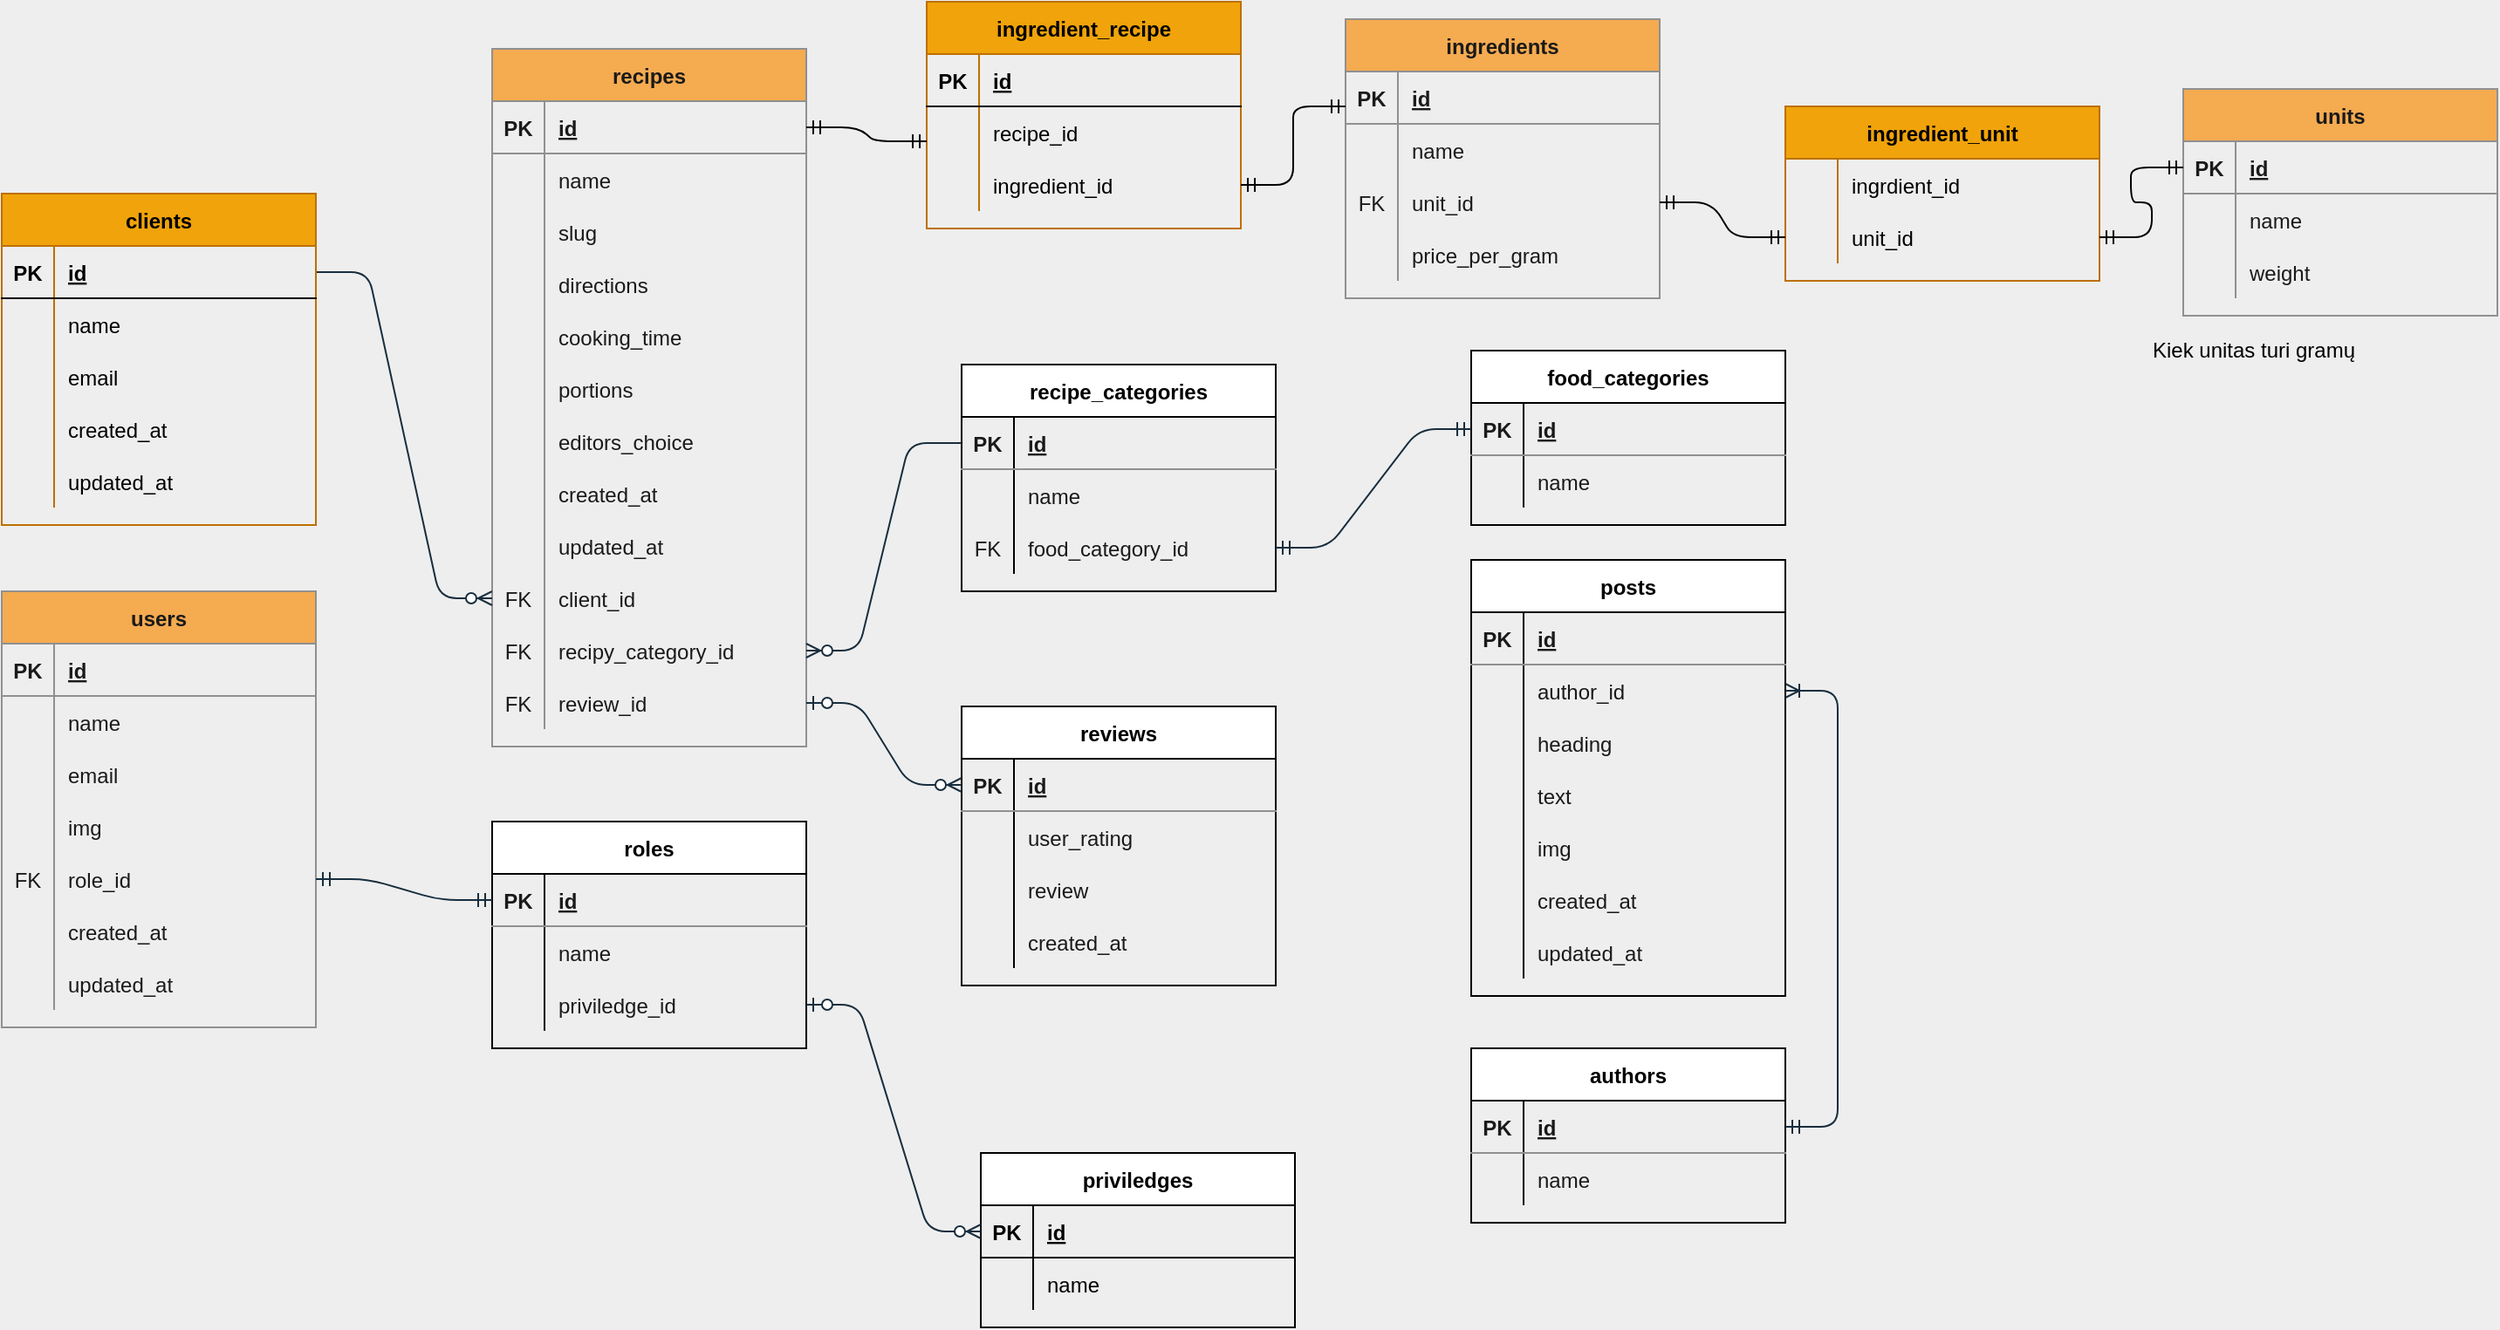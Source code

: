 <mxfile version="14.7.3" type="device"><diagram id="-ripJt2LM60NGKIIWUKT" name="Page-1"><mxGraphModel dx="1422" dy="705" grid="1" gridSize="10" guides="1" tooltips="1" connect="1" arrows="1" fold="1" page="1" pageScale="1" pageWidth="1169" pageHeight="827" background="#EEEEEE" math="0" shadow="0"><root><mxCell id="0"/><mxCell id="1" parent="0"/><mxCell id="YJBZ4aWpXmmX_R-SSA5V-1" value="users" style="shape=table;startSize=30;container=1;collapsible=1;childLayout=tableLayout;fixedRows=1;rowLines=0;fontStyle=1;align=center;resizeLast=1;fillColor=#F5AB50;strokeColor=#909090;fontColor=#1A1A1A;" parent="1" vertex="1"><mxGeometry x="80" y="348" width="180" height="250" as="geometry"><mxRectangle x="50" y="70" width="60" height="30" as="alternateBounds"/></mxGeometry></mxCell><mxCell id="YJBZ4aWpXmmX_R-SSA5V-2" value="" style="shape=partialRectangle;collapsible=0;dropTarget=0;pointerEvents=0;fillColor=none;top=0;left=0;bottom=1;right=0;points=[[0,0.5],[1,0.5]];portConstraint=eastwest;strokeColor=#909090;fontColor=#1A1A1A;" parent="YJBZ4aWpXmmX_R-SSA5V-1" vertex="1"><mxGeometry y="30" width="180" height="30" as="geometry"/></mxCell><mxCell id="YJBZ4aWpXmmX_R-SSA5V-3" value="PK" style="shape=partialRectangle;connectable=0;fillColor=none;top=0;left=0;bottom=0;right=0;fontStyle=1;overflow=hidden;strokeColor=#909090;fontColor=#1A1A1A;" parent="YJBZ4aWpXmmX_R-SSA5V-2" vertex="1"><mxGeometry width="30" height="30" as="geometry"/></mxCell><mxCell id="YJBZ4aWpXmmX_R-SSA5V-4" value="id" style="shape=partialRectangle;connectable=0;fillColor=none;top=0;left=0;bottom=0;right=0;align=left;spacingLeft=6;fontStyle=5;overflow=hidden;strokeColor=#909090;fontColor=#1A1A1A;" parent="YJBZ4aWpXmmX_R-SSA5V-2" vertex="1"><mxGeometry x="30" width="150" height="30" as="geometry"/></mxCell><mxCell id="YJBZ4aWpXmmX_R-SSA5V-5" value="" style="shape=partialRectangle;collapsible=0;dropTarget=0;pointerEvents=0;fillColor=none;top=0;left=0;bottom=0;right=0;points=[[0,0.5],[1,0.5]];portConstraint=eastwest;strokeColor=#909090;fontColor=#1A1A1A;" parent="YJBZ4aWpXmmX_R-SSA5V-1" vertex="1"><mxGeometry y="60" width="180" height="30" as="geometry"/></mxCell><mxCell id="YJBZ4aWpXmmX_R-SSA5V-6" value="" style="shape=partialRectangle;connectable=0;fillColor=none;top=0;left=0;bottom=0;right=0;editable=1;overflow=hidden;strokeColor=#909090;fontColor=#1A1A1A;" parent="YJBZ4aWpXmmX_R-SSA5V-5" vertex="1"><mxGeometry width="30" height="30" as="geometry"/></mxCell><mxCell id="YJBZ4aWpXmmX_R-SSA5V-7" value="name" style="shape=partialRectangle;connectable=0;fillColor=none;top=0;left=0;bottom=0;right=0;align=left;spacingLeft=6;overflow=hidden;strokeColor=#909090;fontColor=#1A1A1A;" parent="YJBZ4aWpXmmX_R-SSA5V-5" vertex="1"><mxGeometry x="30" width="150" height="30" as="geometry"/></mxCell><mxCell id="YJBZ4aWpXmmX_R-SSA5V-57" value="" style="shape=partialRectangle;collapsible=0;dropTarget=0;pointerEvents=0;fillColor=none;top=0;left=0;bottom=0;right=0;points=[[0,0.5],[1,0.5]];portConstraint=eastwest;strokeColor=#909090;fontColor=#1A1A1A;" parent="YJBZ4aWpXmmX_R-SSA5V-1" vertex="1"><mxGeometry y="90" width="180" height="30" as="geometry"/></mxCell><mxCell id="YJBZ4aWpXmmX_R-SSA5V-58" value="" style="shape=partialRectangle;connectable=0;fillColor=none;top=0;left=0;bottom=0;right=0;editable=1;overflow=hidden;strokeColor=#909090;fontColor=#1A1A1A;" parent="YJBZ4aWpXmmX_R-SSA5V-57" vertex="1"><mxGeometry width="30" height="30" as="geometry"/></mxCell><mxCell id="YJBZ4aWpXmmX_R-SSA5V-59" value="email" style="shape=partialRectangle;connectable=0;fillColor=none;top=0;left=0;bottom=0;right=0;align=left;spacingLeft=6;overflow=hidden;strokeColor=#909090;fontColor=#1A1A1A;" parent="YJBZ4aWpXmmX_R-SSA5V-57" vertex="1"><mxGeometry x="30" width="150" height="30" as="geometry"/></mxCell><mxCell id="YJBZ4aWpXmmX_R-SSA5V-8" value="" style="shape=partialRectangle;collapsible=0;dropTarget=0;pointerEvents=0;fillColor=none;top=0;left=0;bottom=0;right=0;points=[[0,0.5],[1,0.5]];portConstraint=eastwest;strokeColor=#909090;fontColor=#1A1A1A;" parent="YJBZ4aWpXmmX_R-SSA5V-1" vertex="1"><mxGeometry y="120" width="180" height="30" as="geometry"/></mxCell><mxCell id="YJBZ4aWpXmmX_R-SSA5V-9" value="" style="shape=partialRectangle;connectable=0;fillColor=none;top=0;left=0;bottom=0;right=0;editable=1;overflow=hidden;strokeColor=#909090;fontColor=#1A1A1A;" parent="YJBZ4aWpXmmX_R-SSA5V-8" vertex="1"><mxGeometry width="30" height="30" as="geometry"/></mxCell><mxCell id="YJBZ4aWpXmmX_R-SSA5V-10" value="img" style="shape=partialRectangle;connectable=0;fillColor=none;top=0;left=0;bottom=0;right=0;align=left;spacingLeft=6;overflow=hidden;strokeColor=#909090;fontColor=#1A1A1A;" parent="YJBZ4aWpXmmX_R-SSA5V-8" vertex="1"><mxGeometry x="30" width="150" height="30" as="geometry"/></mxCell><mxCell id="YJBZ4aWpXmmX_R-SSA5V-51" value="" style="shape=partialRectangle;collapsible=0;dropTarget=0;pointerEvents=0;fillColor=none;top=0;left=0;bottom=0;right=0;points=[[0,0.5],[1,0.5]];portConstraint=eastwest;strokeColor=#909090;fontColor=#1A1A1A;" parent="YJBZ4aWpXmmX_R-SSA5V-1" vertex="1"><mxGeometry y="150" width="180" height="30" as="geometry"/></mxCell><mxCell id="YJBZ4aWpXmmX_R-SSA5V-52" value="FK" style="shape=partialRectangle;connectable=0;fillColor=none;top=0;left=0;bottom=0;right=0;editable=1;overflow=hidden;strokeColor=#909090;fontColor=#1A1A1A;" parent="YJBZ4aWpXmmX_R-SSA5V-51" vertex="1"><mxGeometry width="30" height="30" as="geometry"/></mxCell><mxCell id="YJBZ4aWpXmmX_R-SSA5V-53" value="role_id" style="shape=partialRectangle;connectable=0;fillColor=none;top=0;left=0;bottom=0;right=0;align=left;spacingLeft=6;overflow=hidden;strokeColor=#909090;fontColor=#1A1A1A;" parent="YJBZ4aWpXmmX_R-SSA5V-51" vertex="1"><mxGeometry x="30" width="150" height="30" as="geometry"/></mxCell><mxCell id="YJBZ4aWpXmmX_R-SSA5V-54" value="" style="shape=partialRectangle;collapsible=0;dropTarget=0;pointerEvents=0;fillColor=none;top=0;left=0;bottom=0;right=0;points=[[0,0.5],[1,0.5]];portConstraint=eastwest;strokeColor=#909090;fontColor=#1A1A1A;" parent="YJBZ4aWpXmmX_R-SSA5V-1" vertex="1"><mxGeometry y="180" width="180" height="30" as="geometry"/></mxCell><mxCell id="YJBZ4aWpXmmX_R-SSA5V-55" value="" style="shape=partialRectangle;connectable=0;fillColor=none;top=0;left=0;bottom=0;right=0;editable=1;overflow=hidden;strokeColor=#909090;fontColor=#1A1A1A;" parent="YJBZ4aWpXmmX_R-SSA5V-54" vertex="1"><mxGeometry width="30" height="30" as="geometry"/></mxCell><mxCell id="YJBZ4aWpXmmX_R-SSA5V-56" value="created_at" style="shape=partialRectangle;connectable=0;fillColor=none;top=0;left=0;bottom=0;right=0;align=left;spacingLeft=6;overflow=hidden;strokeColor=#909090;fontColor=#1A1A1A;" parent="YJBZ4aWpXmmX_R-SSA5V-54" vertex="1"><mxGeometry x="30" width="150" height="30" as="geometry"/></mxCell><mxCell id="YJBZ4aWpXmmX_R-SSA5V-11" value="" style="shape=partialRectangle;collapsible=0;dropTarget=0;pointerEvents=0;fillColor=none;top=0;left=0;bottom=0;right=0;points=[[0,0.5],[1,0.5]];portConstraint=eastwest;strokeColor=#909090;fontColor=#1A1A1A;" parent="YJBZ4aWpXmmX_R-SSA5V-1" vertex="1"><mxGeometry y="210" width="180" height="30" as="geometry"/></mxCell><mxCell id="YJBZ4aWpXmmX_R-SSA5V-12" value="" style="shape=partialRectangle;connectable=0;fillColor=none;top=0;left=0;bottom=0;right=0;editable=1;overflow=hidden;strokeColor=#909090;fontColor=#1A1A1A;" parent="YJBZ4aWpXmmX_R-SSA5V-11" vertex="1"><mxGeometry width="30" height="30" as="geometry"/></mxCell><mxCell id="YJBZ4aWpXmmX_R-SSA5V-13" value="updated_at" style="shape=partialRectangle;connectable=0;fillColor=none;top=0;left=0;bottom=0;right=0;align=left;spacingLeft=6;overflow=hidden;strokeColor=#909090;fontColor=#1A1A1A;" parent="YJBZ4aWpXmmX_R-SSA5V-11" vertex="1"><mxGeometry x="30" width="150" height="30" as="geometry"/></mxCell><mxCell id="YJBZ4aWpXmmX_R-SSA5V-17" value="roles" style="shape=table;startSize=30;container=1;collapsible=1;childLayout=tableLayout;fixedRows=1;rowLines=0;fontStyle=1;align=center;resizeLast=1;" parent="1" vertex="1"><mxGeometry x="361" y="480" width="180" height="130" as="geometry"><mxRectangle x="291" y="70" width="60" height="30" as="alternateBounds"/></mxGeometry></mxCell><mxCell id="YJBZ4aWpXmmX_R-SSA5V-18" value="" style="shape=partialRectangle;collapsible=0;dropTarget=0;pointerEvents=0;fillColor=none;top=0;left=0;bottom=1;right=0;points=[[0,0.5],[1,0.5]];portConstraint=eastwest;strokeColor=#909090;fontColor=#1A1A1A;" parent="YJBZ4aWpXmmX_R-SSA5V-17" vertex="1"><mxGeometry y="30" width="180" height="30" as="geometry"/></mxCell><mxCell id="YJBZ4aWpXmmX_R-SSA5V-19" value="PK" style="shape=partialRectangle;connectable=0;fillColor=none;top=0;left=0;bottom=0;right=0;fontStyle=1;overflow=hidden;strokeColor=#909090;fontColor=#1A1A1A;" parent="YJBZ4aWpXmmX_R-SSA5V-18" vertex="1"><mxGeometry width="30" height="30" as="geometry"/></mxCell><mxCell id="YJBZ4aWpXmmX_R-SSA5V-20" value="id" style="shape=partialRectangle;connectable=0;fillColor=none;top=0;left=0;bottom=0;right=0;align=left;spacingLeft=6;fontStyle=5;overflow=hidden;strokeColor=#909090;fontColor=#1A1A1A;" parent="YJBZ4aWpXmmX_R-SSA5V-18" vertex="1"><mxGeometry x="30" width="150" height="30" as="geometry"/></mxCell><mxCell id="YJBZ4aWpXmmX_R-SSA5V-21" value="" style="shape=partialRectangle;collapsible=0;dropTarget=0;pointerEvents=0;fillColor=none;top=0;left=0;bottom=0;right=0;points=[[0,0.5],[1,0.5]];portConstraint=eastwest;strokeColor=#909090;fontColor=#1A1A1A;" parent="YJBZ4aWpXmmX_R-SSA5V-17" vertex="1"><mxGeometry y="60" width="180" height="30" as="geometry"/></mxCell><mxCell id="YJBZ4aWpXmmX_R-SSA5V-22" value="" style="shape=partialRectangle;connectable=0;fillColor=none;top=0;left=0;bottom=0;right=0;editable=1;overflow=hidden;strokeColor=#909090;fontColor=#1A1A1A;" parent="YJBZ4aWpXmmX_R-SSA5V-21" vertex="1"><mxGeometry width="30" height="30" as="geometry"/></mxCell><mxCell id="YJBZ4aWpXmmX_R-SSA5V-23" value="name" style="shape=partialRectangle;connectable=0;fillColor=none;top=0;left=0;bottom=0;right=0;align=left;spacingLeft=6;overflow=hidden;strokeColor=#909090;fontColor=#1A1A1A;" parent="YJBZ4aWpXmmX_R-SSA5V-21" vertex="1"><mxGeometry x="30" width="150" height="30" as="geometry"/></mxCell><mxCell id="hp7vwBuT5hoiZm5COnwp-116" style="shape=partialRectangle;collapsible=0;dropTarget=0;pointerEvents=0;fillColor=none;top=0;left=0;bottom=0;right=0;points=[[0,0.5],[1,0.5]];portConstraint=eastwest;strokeColor=#909090;fontColor=#1A1A1A;" parent="YJBZ4aWpXmmX_R-SSA5V-17" vertex="1"><mxGeometry y="90" width="180" height="30" as="geometry"/></mxCell><mxCell id="hp7vwBuT5hoiZm5COnwp-117" style="shape=partialRectangle;connectable=0;fillColor=none;top=0;left=0;bottom=0;right=0;editable=1;overflow=hidden;strokeColor=#909090;fontColor=#1A1A1A;" parent="hp7vwBuT5hoiZm5COnwp-116" vertex="1"><mxGeometry width="30" height="30" as="geometry"/></mxCell><mxCell id="hp7vwBuT5hoiZm5COnwp-118" value="priviledge_id" style="shape=partialRectangle;connectable=0;fillColor=none;top=0;left=0;bottom=0;right=0;align=left;spacingLeft=6;overflow=hidden;strokeColor=#909090;fontColor=#1A1A1A;" parent="hp7vwBuT5hoiZm5COnwp-116" vertex="1"><mxGeometry x="30" width="150" height="30" as="geometry"/></mxCell><mxCell id="YJBZ4aWpXmmX_R-SSA5V-33" value="" style="edgeStyle=entityRelationEdgeStyle;fontSize=12;html=1;endArrow=ERmandOne;startArrow=ERmandOne;exitX=1;exitY=0.5;exitDx=0;exitDy=0;entryX=0;entryY=0.5;entryDx=0;entryDy=0;labelBackgroundColor=#EEEEEE;strokeColor=#182E3E;fontColor=#1A1A1A;" parent="1" source="YJBZ4aWpXmmX_R-SSA5V-51" target="YJBZ4aWpXmmX_R-SSA5V-18" edge="1"><mxGeometry width="100" height="100" relative="1" as="geometry"><mxPoint x="534" y="400" as="sourcePoint"/><mxPoint x="634" y="300" as="targetPoint"/></mxGeometry></mxCell><mxCell id="YJBZ4aWpXmmX_R-SSA5V-60" value="recipes" style="shape=table;startSize=30;container=1;collapsible=1;childLayout=tableLayout;fixedRows=1;rowLines=0;fontStyle=1;align=center;resizeLast=1;fillColor=#F5AB50;strokeColor=#909090;fontColor=#1A1A1A;" parent="1" vertex="1"><mxGeometry x="361" y="37" width="180" height="400" as="geometry"/></mxCell><mxCell id="YJBZ4aWpXmmX_R-SSA5V-61" value="" style="shape=partialRectangle;collapsible=0;dropTarget=0;pointerEvents=0;fillColor=none;top=0;left=0;bottom=1;right=0;points=[[0,0.5],[1,0.5]];portConstraint=eastwest;strokeColor=#909090;fontColor=#1A1A1A;" parent="YJBZ4aWpXmmX_R-SSA5V-60" vertex="1"><mxGeometry y="30" width="180" height="30" as="geometry"/></mxCell><mxCell id="YJBZ4aWpXmmX_R-SSA5V-62" value="PK" style="shape=partialRectangle;connectable=0;fillColor=none;top=0;left=0;bottom=0;right=0;fontStyle=1;overflow=hidden;strokeColor=#909090;fontColor=#1A1A1A;" parent="YJBZ4aWpXmmX_R-SSA5V-61" vertex="1"><mxGeometry width="30" height="30" as="geometry"/></mxCell><mxCell id="YJBZ4aWpXmmX_R-SSA5V-63" value="id" style="shape=partialRectangle;connectable=0;fillColor=none;top=0;left=0;bottom=0;right=0;align=left;spacingLeft=6;fontStyle=5;overflow=hidden;strokeColor=#909090;fontColor=#1A1A1A;" parent="YJBZ4aWpXmmX_R-SSA5V-61" vertex="1"><mxGeometry x="30" width="150" height="30" as="geometry"/></mxCell><mxCell id="YJBZ4aWpXmmX_R-SSA5V-64" value="" style="shape=partialRectangle;collapsible=0;dropTarget=0;pointerEvents=0;fillColor=none;top=0;left=0;bottom=0;right=0;points=[[0,0.5],[1,0.5]];portConstraint=eastwest;strokeColor=#909090;fontColor=#1A1A1A;" parent="YJBZ4aWpXmmX_R-SSA5V-60" vertex="1"><mxGeometry y="60" width="180" height="30" as="geometry"/></mxCell><mxCell id="YJBZ4aWpXmmX_R-SSA5V-65" value="" style="shape=partialRectangle;connectable=0;fillColor=none;top=0;left=0;bottom=0;right=0;editable=1;overflow=hidden;strokeColor=#909090;fontColor=#1A1A1A;" parent="YJBZ4aWpXmmX_R-SSA5V-64" vertex="1"><mxGeometry width="30" height="30" as="geometry"/></mxCell><mxCell id="YJBZ4aWpXmmX_R-SSA5V-66" value="name" style="shape=partialRectangle;connectable=0;fillColor=none;top=0;left=0;bottom=0;right=0;align=left;spacingLeft=6;overflow=hidden;strokeColor=#909090;fontColor=#1A1A1A;" parent="YJBZ4aWpXmmX_R-SSA5V-64" vertex="1"><mxGeometry x="30" width="150" height="30" as="geometry"/></mxCell><mxCell id="YJBZ4aWpXmmX_R-SSA5V-67" value="" style="shape=partialRectangle;collapsible=0;dropTarget=0;pointerEvents=0;fillColor=none;top=0;left=0;bottom=0;right=0;points=[[0,0.5],[1,0.5]];portConstraint=eastwest;strokeColor=#909090;fontColor=#1A1A1A;" parent="YJBZ4aWpXmmX_R-SSA5V-60" vertex="1"><mxGeometry y="90" width="180" height="30" as="geometry"/></mxCell><mxCell id="YJBZ4aWpXmmX_R-SSA5V-68" value="" style="shape=partialRectangle;connectable=0;fillColor=none;top=0;left=0;bottom=0;right=0;editable=1;overflow=hidden;strokeColor=#909090;fontColor=#1A1A1A;" parent="YJBZ4aWpXmmX_R-SSA5V-67" vertex="1"><mxGeometry width="30" height="30" as="geometry"/></mxCell><mxCell id="YJBZ4aWpXmmX_R-SSA5V-69" value="slug" style="shape=partialRectangle;connectable=0;fillColor=none;top=0;left=0;bottom=0;right=0;align=left;spacingLeft=6;overflow=hidden;strokeColor=#909090;fontColor=#1A1A1A;" parent="YJBZ4aWpXmmX_R-SSA5V-67" vertex="1"><mxGeometry x="30" width="150" height="30" as="geometry"/></mxCell><mxCell id="YJBZ4aWpXmmX_R-SSA5V-103" value="" style="shape=partialRectangle;collapsible=0;dropTarget=0;pointerEvents=0;fillColor=none;top=0;left=0;bottom=0;right=0;points=[[0,0.5],[1,0.5]];portConstraint=eastwest;strokeColor=#909090;fontColor=#1A1A1A;" parent="YJBZ4aWpXmmX_R-SSA5V-60" vertex="1"><mxGeometry y="120" width="180" height="30" as="geometry"/></mxCell><mxCell id="YJBZ4aWpXmmX_R-SSA5V-104" value="" style="shape=partialRectangle;connectable=0;fillColor=none;top=0;left=0;bottom=0;right=0;editable=1;overflow=hidden;strokeColor=#909090;fontColor=#1A1A1A;" parent="YJBZ4aWpXmmX_R-SSA5V-103" vertex="1"><mxGeometry width="30" height="30" as="geometry"/></mxCell><mxCell id="YJBZ4aWpXmmX_R-SSA5V-105" value="directions" style="shape=partialRectangle;connectable=0;fillColor=none;top=0;left=0;bottom=0;right=0;align=left;spacingLeft=6;overflow=hidden;strokeColor=#909090;fontColor=#1A1A1A;" parent="YJBZ4aWpXmmX_R-SSA5V-103" vertex="1"><mxGeometry x="30" width="150" height="30" as="geometry"/></mxCell><mxCell id="YJBZ4aWpXmmX_R-SSA5V-107" value="" style="shape=partialRectangle;collapsible=0;dropTarget=0;pointerEvents=0;fillColor=none;top=0;left=0;bottom=0;right=0;points=[[0,0.5],[1,0.5]];portConstraint=eastwest;strokeColor=#909090;fontColor=#1A1A1A;" parent="YJBZ4aWpXmmX_R-SSA5V-60" vertex="1"><mxGeometry y="150" width="180" height="30" as="geometry"/></mxCell><mxCell id="YJBZ4aWpXmmX_R-SSA5V-108" value="" style="shape=partialRectangle;connectable=0;fillColor=none;top=0;left=0;bottom=0;right=0;editable=1;overflow=hidden;strokeColor=#909090;fontColor=#1A1A1A;" parent="YJBZ4aWpXmmX_R-SSA5V-107" vertex="1"><mxGeometry width="30" height="30" as="geometry"/></mxCell><mxCell id="YJBZ4aWpXmmX_R-SSA5V-109" value="cooking_time" style="shape=partialRectangle;connectable=0;fillColor=none;top=0;left=0;bottom=0;right=0;align=left;spacingLeft=6;overflow=hidden;strokeColor=#909090;fontColor=#1A1A1A;" parent="YJBZ4aWpXmmX_R-SSA5V-107" vertex="1"><mxGeometry x="30" width="150" height="30" as="geometry"/></mxCell><mxCell id="YJBZ4aWpXmmX_R-SSA5V-110" value="" style="shape=partialRectangle;collapsible=0;dropTarget=0;pointerEvents=0;fillColor=none;top=0;left=0;bottom=0;right=0;points=[[0,0.5],[1,0.5]];portConstraint=eastwest;strokeColor=#909090;fontColor=#1A1A1A;" parent="YJBZ4aWpXmmX_R-SSA5V-60" vertex="1"><mxGeometry y="180" width="180" height="30" as="geometry"/></mxCell><mxCell id="YJBZ4aWpXmmX_R-SSA5V-111" value="" style="shape=partialRectangle;connectable=0;fillColor=none;top=0;left=0;bottom=0;right=0;editable=1;overflow=hidden;strokeColor=#909090;fontColor=#1A1A1A;" parent="YJBZ4aWpXmmX_R-SSA5V-110" vertex="1"><mxGeometry width="30" height="30" as="geometry"/></mxCell><mxCell id="YJBZ4aWpXmmX_R-SSA5V-112" value="portions" style="shape=partialRectangle;connectable=0;fillColor=none;top=0;left=0;bottom=0;right=0;align=left;spacingLeft=6;overflow=hidden;strokeColor=#909090;fontColor=#1A1A1A;" parent="YJBZ4aWpXmmX_R-SSA5V-110" vertex="1"><mxGeometry x="30" width="150" height="30" as="geometry"/></mxCell><mxCell id="o6nWzBRdM73TRNJCirNX-1" style="shape=partialRectangle;collapsible=0;dropTarget=0;pointerEvents=0;fillColor=none;top=0;left=0;bottom=0;right=0;points=[[0,0.5],[1,0.5]];portConstraint=eastwest;strokeColor=#909090;fontColor=#1A1A1A;" parent="YJBZ4aWpXmmX_R-SSA5V-60" vertex="1"><mxGeometry y="210" width="180" height="30" as="geometry"/></mxCell><mxCell id="o6nWzBRdM73TRNJCirNX-2" style="shape=partialRectangle;connectable=0;fillColor=none;top=0;left=0;bottom=0;right=0;editable=1;overflow=hidden;strokeColor=#909090;fontColor=#1A1A1A;" parent="o6nWzBRdM73TRNJCirNX-1" vertex="1"><mxGeometry width="30" height="30" as="geometry"/></mxCell><mxCell id="o6nWzBRdM73TRNJCirNX-3" value="editors_choice" style="shape=partialRectangle;connectable=0;fillColor=none;top=0;left=0;bottom=0;right=0;align=left;spacingLeft=6;overflow=hidden;strokeColor=#909090;fontColor=#1A1A1A;" parent="o6nWzBRdM73TRNJCirNX-1" vertex="1"><mxGeometry x="30" width="150" height="30" as="geometry"/></mxCell><mxCell id="YJBZ4aWpXmmX_R-SSA5V-79" value="" style="shape=partialRectangle;collapsible=0;dropTarget=0;pointerEvents=0;fillColor=none;top=0;left=0;bottom=0;right=0;points=[[0,0.5],[1,0.5]];portConstraint=eastwest;strokeColor=#909090;fontColor=#1A1A1A;" parent="YJBZ4aWpXmmX_R-SSA5V-60" vertex="1"><mxGeometry y="240" width="180" height="30" as="geometry"/></mxCell><mxCell id="YJBZ4aWpXmmX_R-SSA5V-80" value="" style="shape=partialRectangle;connectable=0;fillColor=none;top=0;left=0;bottom=0;right=0;editable=1;overflow=hidden;strokeColor=#909090;fontColor=#1A1A1A;" parent="YJBZ4aWpXmmX_R-SSA5V-79" vertex="1"><mxGeometry width="30" height="30" as="geometry"/></mxCell><mxCell id="YJBZ4aWpXmmX_R-SSA5V-81" value="created_at" style="shape=partialRectangle;connectable=0;fillColor=none;top=0;left=0;bottom=0;right=0;align=left;spacingLeft=6;overflow=hidden;strokeColor=#909090;fontColor=#1A1A1A;" parent="YJBZ4aWpXmmX_R-SSA5V-79" vertex="1"><mxGeometry x="30" width="150" height="30" as="geometry"/></mxCell><mxCell id="YJBZ4aWpXmmX_R-SSA5V-82" value="" style="shape=partialRectangle;collapsible=0;dropTarget=0;pointerEvents=0;fillColor=none;top=0;left=0;bottom=0;right=0;points=[[0,0.5],[1,0.5]];portConstraint=eastwest;strokeColor=#909090;fontColor=#1A1A1A;" parent="YJBZ4aWpXmmX_R-SSA5V-60" vertex="1"><mxGeometry y="270" width="180" height="30" as="geometry"/></mxCell><mxCell id="YJBZ4aWpXmmX_R-SSA5V-83" value="" style="shape=partialRectangle;connectable=0;fillColor=none;top=0;left=0;bottom=0;right=0;editable=1;overflow=hidden;strokeColor=#909090;fontColor=#1A1A1A;" parent="YJBZ4aWpXmmX_R-SSA5V-82" vertex="1"><mxGeometry width="30" height="30" as="geometry"/></mxCell><mxCell id="YJBZ4aWpXmmX_R-SSA5V-84" value="updated_at" style="shape=partialRectangle;connectable=0;fillColor=none;top=0;left=0;bottom=0;right=0;align=left;spacingLeft=6;overflow=hidden;strokeColor=#909090;fontColor=#1A1A1A;" parent="YJBZ4aWpXmmX_R-SSA5V-82" vertex="1"><mxGeometry x="30" width="150" height="30" as="geometry"/></mxCell><mxCell id="tu_cIS2bNNXBNmIBqMvl-12" style="shape=partialRectangle;collapsible=0;dropTarget=0;pointerEvents=0;fillColor=none;top=0;left=0;bottom=0;right=0;points=[[0,0.5],[1,0.5]];portConstraint=eastwest;strokeColor=#909090;fontColor=#1A1A1A;" parent="YJBZ4aWpXmmX_R-SSA5V-60" vertex="1"><mxGeometry y="300" width="180" height="30" as="geometry"/></mxCell><mxCell id="tu_cIS2bNNXBNmIBqMvl-13" value="FK" style="shape=partialRectangle;connectable=0;fillColor=none;top=0;left=0;bottom=0;right=0;editable=1;overflow=hidden;strokeColor=#909090;fontColor=#1A1A1A;" parent="tu_cIS2bNNXBNmIBqMvl-12" vertex="1"><mxGeometry width="30" height="30" as="geometry"/></mxCell><mxCell id="tu_cIS2bNNXBNmIBqMvl-14" value="client_id" style="shape=partialRectangle;connectable=0;fillColor=none;top=0;left=0;bottom=0;right=0;align=left;spacingLeft=6;overflow=hidden;strokeColor=#909090;fontColor=#1A1A1A;" parent="tu_cIS2bNNXBNmIBqMvl-12" vertex="1"><mxGeometry x="30" width="150" height="30" as="geometry"/></mxCell><mxCell id="tu_cIS2bNNXBNmIBqMvl-4" style="shape=partialRectangle;collapsible=0;dropTarget=0;pointerEvents=0;fillColor=none;top=0;left=0;bottom=0;right=0;points=[[0,0.5],[1,0.5]];portConstraint=eastwest;strokeColor=#909090;fontColor=#1A1A1A;" parent="YJBZ4aWpXmmX_R-SSA5V-60" vertex="1"><mxGeometry y="330" width="180" height="30" as="geometry"/></mxCell><mxCell id="tu_cIS2bNNXBNmIBqMvl-5" value="FK" style="shape=partialRectangle;connectable=0;fillColor=none;top=0;left=0;bottom=0;right=0;editable=1;overflow=hidden;strokeColor=#909090;fontColor=#1A1A1A;" parent="tu_cIS2bNNXBNmIBqMvl-4" vertex="1"><mxGeometry width="30" height="30" as="geometry"/></mxCell><mxCell id="tu_cIS2bNNXBNmIBqMvl-6" value="recipy_category_id" style="shape=partialRectangle;connectable=0;fillColor=none;top=0;left=0;bottom=0;right=0;align=left;spacingLeft=6;overflow=hidden;strokeColor=#909090;fontColor=#1A1A1A;" parent="tu_cIS2bNNXBNmIBqMvl-4" vertex="1"><mxGeometry x="30" width="150" height="30" as="geometry"/></mxCell><mxCell id="tu_cIS2bNNXBNmIBqMvl-15" style="shape=partialRectangle;collapsible=0;dropTarget=0;pointerEvents=0;fillColor=none;top=0;left=0;bottom=0;right=0;points=[[0,0.5],[1,0.5]];portConstraint=eastwest;strokeColor=#909090;fontColor=#1A1A1A;" parent="YJBZ4aWpXmmX_R-SSA5V-60" vertex="1"><mxGeometry y="360" width="180" height="30" as="geometry"/></mxCell><mxCell id="tu_cIS2bNNXBNmIBqMvl-16" value="FK" style="shape=partialRectangle;connectable=0;fillColor=none;top=0;left=0;bottom=0;right=0;editable=1;overflow=hidden;strokeColor=#909090;fontColor=#1A1A1A;" parent="tu_cIS2bNNXBNmIBqMvl-15" vertex="1"><mxGeometry width="30" height="30" as="geometry"/></mxCell><mxCell id="tu_cIS2bNNXBNmIBqMvl-17" value="review_id" style="shape=partialRectangle;connectable=0;fillColor=none;top=0;left=0;bottom=0;right=0;align=left;spacingLeft=6;overflow=hidden;strokeColor=#909090;fontColor=#1A1A1A;" parent="tu_cIS2bNNXBNmIBqMvl-15" vertex="1"><mxGeometry x="30" width="150" height="30" as="geometry"/></mxCell><mxCell id="YJBZ4aWpXmmX_R-SSA5V-73" value="" style="edgeStyle=entityRelationEdgeStyle;fontSize=12;html=1;endArrow=ERzeroToMany;endFill=1;exitX=1;exitY=0.5;exitDx=0;exitDy=0;labelBackgroundColor=#EEEEEE;strokeColor=#182E3E;fontColor=#1A1A1A;" parent="1" source="bC4FYfsSqdHWFA8G4bT--2" target="tu_cIS2bNNXBNmIBqMvl-12" edge="1"><mxGeometry width="100" height="100" relative="1" as="geometry"><mxPoint x="534" y="400" as="sourcePoint"/><mxPoint x="634" y="300" as="targetPoint"/></mxGeometry></mxCell><mxCell id="YJBZ4aWpXmmX_R-SSA5V-88" value="reviews" style="shape=table;startSize=30;container=1;collapsible=1;childLayout=tableLayout;fixedRows=1;rowLines=0;fontStyle=1;align=center;resizeLast=1;" parent="1" vertex="1"><mxGeometry x="630" y="414" width="180" height="160" as="geometry"/></mxCell><mxCell id="YJBZ4aWpXmmX_R-SSA5V-89" value="" style="shape=partialRectangle;collapsible=0;dropTarget=0;pointerEvents=0;fillColor=none;top=0;left=0;bottom=1;right=0;points=[[0,0.5],[1,0.5]];portConstraint=eastwest;strokeColor=#909090;fontColor=#1A1A1A;" parent="YJBZ4aWpXmmX_R-SSA5V-88" vertex="1"><mxGeometry y="30" width="180" height="30" as="geometry"/></mxCell><mxCell id="YJBZ4aWpXmmX_R-SSA5V-90" value="PK" style="shape=partialRectangle;connectable=0;fillColor=none;top=0;left=0;bottom=0;right=0;fontStyle=1;overflow=hidden;strokeColor=#909090;fontColor=#1A1A1A;" parent="YJBZ4aWpXmmX_R-SSA5V-89" vertex="1"><mxGeometry width="30" height="30" as="geometry"/></mxCell><mxCell id="YJBZ4aWpXmmX_R-SSA5V-91" value="id" style="shape=partialRectangle;connectable=0;fillColor=none;top=0;left=0;bottom=0;right=0;align=left;spacingLeft=6;fontStyle=5;overflow=hidden;strokeColor=#909090;fontColor=#1A1A1A;" parent="YJBZ4aWpXmmX_R-SSA5V-89" vertex="1"><mxGeometry x="30" width="150" height="30" as="geometry"/></mxCell><mxCell id="YJBZ4aWpXmmX_R-SSA5V-92" value="" style="shape=partialRectangle;collapsible=0;dropTarget=0;pointerEvents=0;fillColor=none;top=0;left=0;bottom=0;right=0;points=[[0,0.5],[1,0.5]];portConstraint=eastwest;strokeColor=#909090;fontColor=#1A1A1A;" parent="YJBZ4aWpXmmX_R-SSA5V-88" vertex="1"><mxGeometry y="60" width="180" height="30" as="geometry"/></mxCell><mxCell id="YJBZ4aWpXmmX_R-SSA5V-93" value="" style="shape=partialRectangle;connectable=0;fillColor=none;top=0;left=0;bottom=0;right=0;editable=1;overflow=hidden;strokeColor=#909090;fontColor=#1A1A1A;" parent="YJBZ4aWpXmmX_R-SSA5V-92" vertex="1"><mxGeometry width="30" height="30" as="geometry"/></mxCell><mxCell id="YJBZ4aWpXmmX_R-SSA5V-94" value="user_rating" style="shape=partialRectangle;connectable=0;fillColor=none;top=0;left=0;bottom=0;right=0;align=left;spacingLeft=6;overflow=hidden;strokeColor=#909090;fontColor=#1A1A1A;" parent="YJBZ4aWpXmmX_R-SSA5V-92" vertex="1"><mxGeometry x="30" width="150" height="30" as="geometry"/></mxCell><mxCell id="YJBZ4aWpXmmX_R-SSA5V-95" value="" style="shape=partialRectangle;collapsible=0;dropTarget=0;pointerEvents=0;fillColor=none;top=0;left=0;bottom=0;right=0;points=[[0,0.5],[1,0.5]];portConstraint=eastwest;strokeColor=#909090;fontColor=#1A1A1A;" parent="YJBZ4aWpXmmX_R-SSA5V-88" vertex="1"><mxGeometry y="90" width="180" height="30" as="geometry"/></mxCell><mxCell id="YJBZ4aWpXmmX_R-SSA5V-96" value="" style="shape=partialRectangle;connectable=0;fillColor=none;top=0;left=0;bottom=0;right=0;editable=1;overflow=hidden;strokeColor=#909090;fontColor=#1A1A1A;" parent="YJBZ4aWpXmmX_R-SSA5V-95" vertex="1"><mxGeometry width="30" height="30" as="geometry"/></mxCell><mxCell id="YJBZ4aWpXmmX_R-SSA5V-97" value="review" style="shape=partialRectangle;connectable=0;fillColor=none;top=0;left=0;bottom=0;right=0;align=left;spacingLeft=6;overflow=hidden;strokeColor=#909090;fontColor=#1A1A1A;" parent="YJBZ4aWpXmmX_R-SSA5V-95" vertex="1"><mxGeometry x="30" width="150" height="30" as="geometry"/></mxCell><mxCell id="YJBZ4aWpXmmX_R-SSA5V-98" value="" style="shape=partialRectangle;collapsible=0;dropTarget=0;pointerEvents=0;fillColor=none;top=0;left=0;bottom=0;right=0;points=[[0,0.5],[1,0.5]];portConstraint=eastwest;strokeColor=#909090;fontColor=#1A1A1A;" parent="YJBZ4aWpXmmX_R-SSA5V-88" vertex="1"><mxGeometry y="120" width="180" height="30" as="geometry"/></mxCell><mxCell id="YJBZ4aWpXmmX_R-SSA5V-99" value="" style="shape=partialRectangle;connectable=0;fillColor=none;top=0;left=0;bottom=0;right=0;editable=1;overflow=hidden;strokeColor=#909090;fontColor=#1A1A1A;" parent="YJBZ4aWpXmmX_R-SSA5V-98" vertex="1"><mxGeometry width="30" height="30" as="geometry"/></mxCell><mxCell id="YJBZ4aWpXmmX_R-SSA5V-100" value="created_at" style="shape=partialRectangle;connectable=0;fillColor=none;top=0;left=0;bottom=0;right=0;align=left;spacingLeft=6;overflow=hidden;strokeColor=#909090;fontColor=#1A1A1A;" parent="YJBZ4aWpXmmX_R-SSA5V-98" vertex="1"><mxGeometry x="30" width="150" height="30" as="geometry"/></mxCell><mxCell id="YJBZ4aWpXmmX_R-SSA5V-101" value="" style="edgeStyle=entityRelationEdgeStyle;fontSize=12;html=1;endArrow=ERzeroToMany;startArrow=ERzeroToOne;entryX=0;entryY=0.5;entryDx=0;entryDy=0;labelBackgroundColor=#EEEEEE;strokeColor=#182E3E;fontColor=#1A1A1A;exitX=1;exitY=0.5;exitDx=0;exitDy=0;" parent="1" source="tu_cIS2bNNXBNmIBqMvl-15" target="YJBZ4aWpXmmX_R-SSA5V-89" edge="1"><mxGeometry width="100" height="100" relative="1" as="geometry"><mxPoint x="534" y="400" as="sourcePoint"/><mxPoint x="634" y="300" as="targetPoint"/></mxGeometry></mxCell><mxCell id="YJBZ4aWpXmmX_R-SSA5V-116" value="ingredients" style="shape=table;startSize=30;container=1;collapsible=1;childLayout=tableLayout;fixedRows=1;rowLines=0;fontStyle=1;align=center;resizeLast=1;fillColor=#F5AB50;strokeColor=#909090;fontColor=#1A1A1A;" parent="1" vertex="1"><mxGeometry x="850" y="20" width="180" height="160" as="geometry"/></mxCell><mxCell id="YJBZ4aWpXmmX_R-SSA5V-117" value="" style="shape=partialRectangle;collapsible=0;dropTarget=0;pointerEvents=0;fillColor=none;top=0;left=0;bottom=1;right=0;points=[[0,0.5],[1,0.5]];portConstraint=eastwest;strokeColor=#909090;fontColor=#1A1A1A;" parent="YJBZ4aWpXmmX_R-SSA5V-116" vertex="1"><mxGeometry y="30" width="180" height="30" as="geometry"/></mxCell><mxCell id="YJBZ4aWpXmmX_R-SSA5V-118" value="PK" style="shape=partialRectangle;connectable=0;fillColor=none;top=0;left=0;bottom=0;right=0;fontStyle=1;overflow=hidden;strokeColor=#909090;fontColor=#1A1A1A;" parent="YJBZ4aWpXmmX_R-SSA5V-117" vertex="1"><mxGeometry width="30" height="30" as="geometry"/></mxCell><mxCell id="YJBZ4aWpXmmX_R-SSA5V-119" value="id" style="shape=partialRectangle;connectable=0;fillColor=none;top=0;left=0;bottom=0;right=0;align=left;spacingLeft=6;fontStyle=5;overflow=hidden;strokeColor=#909090;fontColor=#1A1A1A;" parent="YJBZ4aWpXmmX_R-SSA5V-117" vertex="1"><mxGeometry x="30" width="150" height="30" as="geometry"/></mxCell><mxCell id="YJBZ4aWpXmmX_R-SSA5V-120" value="" style="shape=partialRectangle;collapsible=0;dropTarget=0;pointerEvents=0;fillColor=none;top=0;left=0;bottom=0;right=0;points=[[0,0.5],[1,0.5]];portConstraint=eastwest;strokeColor=#909090;fontColor=#1A1A1A;" parent="YJBZ4aWpXmmX_R-SSA5V-116" vertex="1"><mxGeometry y="60" width="180" height="30" as="geometry"/></mxCell><mxCell id="YJBZ4aWpXmmX_R-SSA5V-121" value="" style="shape=partialRectangle;connectable=0;fillColor=none;top=0;left=0;bottom=0;right=0;editable=1;overflow=hidden;strokeColor=#909090;fontColor=#1A1A1A;" parent="YJBZ4aWpXmmX_R-SSA5V-120" vertex="1"><mxGeometry width="30" height="30" as="geometry"/></mxCell><mxCell id="YJBZ4aWpXmmX_R-SSA5V-122" value="name" style="shape=partialRectangle;connectable=0;fillColor=none;top=0;left=0;bottom=0;right=0;align=left;spacingLeft=6;overflow=hidden;strokeColor=#909090;fontColor=#1A1A1A;" parent="YJBZ4aWpXmmX_R-SSA5V-120" vertex="1"><mxGeometry x="30" width="150" height="30" as="geometry"/></mxCell><mxCell id="o6nWzBRdM73TRNJCirNX-5" value="" style="shape=partialRectangle;collapsible=0;dropTarget=0;pointerEvents=0;fillColor=none;top=0;left=0;bottom=0;right=0;points=[[0,0.5],[1,0.5]];portConstraint=eastwest;strokeColor=#909090;fontColor=#1A1A1A;" parent="YJBZ4aWpXmmX_R-SSA5V-116" vertex="1"><mxGeometry y="90" width="180" height="30" as="geometry"/></mxCell><mxCell id="o6nWzBRdM73TRNJCirNX-6" value="FK" style="shape=partialRectangle;connectable=0;fillColor=none;top=0;left=0;bottom=0;right=0;editable=1;overflow=hidden;strokeColor=#909090;fontColor=#1A1A1A;" parent="o6nWzBRdM73TRNJCirNX-5" vertex="1"><mxGeometry width="30" height="30" as="geometry"/></mxCell><mxCell id="o6nWzBRdM73TRNJCirNX-7" value="unit_id" style="shape=partialRectangle;connectable=0;fillColor=none;top=0;left=0;bottom=0;right=0;align=left;spacingLeft=6;overflow=hidden;strokeColor=#909090;fontColor=#1A1A1A;" parent="o6nWzBRdM73TRNJCirNX-5" vertex="1"><mxGeometry x="30" width="150" height="30" as="geometry"/></mxCell><mxCell id="bC4FYfsSqdHWFA8G4bT--46" style="shape=partialRectangle;collapsible=0;dropTarget=0;pointerEvents=0;fillColor=none;top=0;left=0;bottom=0;right=0;points=[[0,0.5],[1,0.5]];portConstraint=eastwest;strokeColor=#909090;fontColor=#1A1A1A;" parent="YJBZ4aWpXmmX_R-SSA5V-116" vertex="1"><mxGeometry y="120" width="180" height="30" as="geometry"/></mxCell><mxCell id="bC4FYfsSqdHWFA8G4bT--47" style="shape=partialRectangle;connectable=0;fillColor=none;top=0;left=0;bottom=0;right=0;editable=1;overflow=hidden;strokeColor=#909090;fontColor=#1A1A1A;" parent="bC4FYfsSqdHWFA8G4bT--46" vertex="1"><mxGeometry width="30" height="30" as="geometry"/></mxCell><mxCell id="bC4FYfsSqdHWFA8G4bT--48" value="price_per_gram" style="shape=partialRectangle;connectable=0;fillColor=none;top=0;left=0;bottom=0;right=0;align=left;spacingLeft=6;overflow=hidden;strokeColor=#909090;fontColor=#1A1A1A;" parent="bC4FYfsSqdHWFA8G4bT--46" vertex="1"><mxGeometry x="30" width="150" height="30" as="geometry"/></mxCell><mxCell id="YJBZ4aWpXmmX_R-SSA5V-180" value="recipe_categories" style="shape=table;startSize=30;container=1;collapsible=1;childLayout=tableLayout;fixedRows=1;rowLines=0;fontStyle=1;align=center;resizeLast=1;" parent="1" vertex="1"><mxGeometry x="630" y="218" width="180" height="130" as="geometry"/></mxCell><mxCell id="YJBZ4aWpXmmX_R-SSA5V-181" value="" style="shape=partialRectangle;collapsible=0;dropTarget=0;pointerEvents=0;fillColor=none;top=0;left=0;bottom=1;right=0;points=[[0,0.5],[1,0.5]];portConstraint=eastwest;strokeColor=#909090;fontColor=#1A1A1A;" parent="YJBZ4aWpXmmX_R-SSA5V-180" vertex="1"><mxGeometry y="30" width="180" height="30" as="geometry"/></mxCell><mxCell id="YJBZ4aWpXmmX_R-SSA5V-182" value="PK" style="shape=partialRectangle;connectable=0;fillColor=none;top=0;left=0;bottom=0;right=0;fontStyle=1;overflow=hidden;strokeColor=#909090;fontColor=#1A1A1A;" parent="YJBZ4aWpXmmX_R-SSA5V-181" vertex="1"><mxGeometry width="30" height="30" as="geometry"/></mxCell><mxCell id="YJBZ4aWpXmmX_R-SSA5V-183" value="id" style="shape=partialRectangle;connectable=0;fillColor=none;top=0;left=0;bottom=0;right=0;align=left;spacingLeft=6;fontStyle=5;overflow=hidden;strokeColor=#909090;fontColor=#1A1A1A;" parent="YJBZ4aWpXmmX_R-SSA5V-181" vertex="1"><mxGeometry x="30" width="150" height="30" as="geometry"/></mxCell><mxCell id="YJBZ4aWpXmmX_R-SSA5V-184" value="" style="shape=partialRectangle;collapsible=0;dropTarget=0;pointerEvents=0;fillColor=none;top=0;left=0;bottom=0;right=0;points=[[0,0.5],[1,0.5]];portConstraint=eastwest;strokeColor=#909090;fontColor=#1A1A1A;" parent="YJBZ4aWpXmmX_R-SSA5V-180" vertex="1"><mxGeometry y="60" width="180" height="30" as="geometry"/></mxCell><mxCell id="YJBZ4aWpXmmX_R-SSA5V-185" value="" style="shape=partialRectangle;connectable=0;fillColor=none;top=0;left=0;bottom=0;right=0;editable=1;overflow=hidden;strokeColor=#909090;fontColor=#1A1A1A;" parent="YJBZ4aWpXmmX_R-SSA5V-184" vertex="1"><mxGeometry width="30" height="30" as="geometry"/></mxCell><mxCell id="YJBZ4aWpXmmX_R-SSA5V-186" value="name" style="shape=partialRectangle;connectable=0;fillColor=none;top=0;left=0;bottom=0;right=0;align=left;spacingLeft=6;overflow=hidden;strokeColor=#909090;fontColor=#1A1A1A;" parent="YJBZ4aWpXmmX_R-SSA5V-184" vertex="1"><mxGeometry x="30" width="150" height="30" as="geometry"/></mxCell><mxCell id="hp7vwBuT5hoiZm5COnwp-33" value="" style="shape=partialRectangle;collapsible=0;dropTarget=0;pointerEvents=0;fillColor=none;top=0;left=0;bottom=0;right=0;points=[[0,0.5],[1,0.5]];portConstraint=eastwest;strokeColor=#909090;fontColor=#1A1A1A;" parent="YJBZ4aWpXmmX_R-SSA5V-180" vertex="1"><mxGeometry y="90" width="180" height="30" as="geometry"/></mxCell><mxCell id="hp7vwBuT5hoiZm5COnwp-34" value="FK" style="shape=partialRectangle;connectable=0;fillColor=none;top=0;left=0;bottom=0;right=0;editable=1;overflow=hidden;strokeColor=#909090;fontColor=#1A1A1A;" parent="hp7vwBuT5hoiZm5COnwp-33" vertex="1"><mxGeometry width="30" height="30" as="geometry"/></mxCell><mxCell id="hp7vwBuT5hoiZm5COnwp-35" value="food_category_id" style="shape=partialRectangle;connectable=0;fillColor=none;top=0;left=0;bottom=0;right=0;align=left;spacingLeft=6;overflow=hidden;strokeColor=#909090;fontColor=#1A1A1A;" parent="hp7vwBuT5hoiZm5COnwp-33" vertex="1"><mxGeometry x="30" width="150" height="30" as="geometry"/></mxCell><mxCell id="YJBZ4aWpXmmX_R-SSA5V-193" value="" style="edgeStyle=entityRelationEdgeStyle;fontSize=12;html=1;endArrow=ERmandOne;startArrow=ERmandOne;exitX=0;exitY=0.5;exitDx=0;exitDy=0;entryX=0;entryY=0.5;entryDx=0;entryDy=0;labelBackgroundColor=#EEEEEE;strokeColor=#182E3E;fontColor=#1A1A1A;" parent="YJBZ4aWpXmmX_R-SSA5V-180" source="YJBZ4aWpXmmX_R-SSA5V-181" target="YJBZ4aWpXmmX_R-SSA5V-181" edge="1"><mxGeometry width="100" height="100" relative="1" as="geometry"><mxPoint x="44" y="102" as="sourcePoint"/><mxPoint x="144" y="2" as="targetPoint"/></mxGeometry></mxCell><mxCell id="hp7vwBuT5hoiZm5COnwp-18" value="units" style="shape=table;startSize=30;container=1;collapsible=1;childLayout=tableLayout;fixedRows=1;rowLines=0;fontStyle=1;align=center;resizeLast=1;fillColor=#F5AB50;strokeColor=#909090;fontColor=#1A1A1A;" parent="1" vertex="1"><mxGeometry x="1330" y="60" width="180" height="130" as="geometry"/></mxCell><mxCell id="hp7vwBuT5hoiZm5COnwp-19" value="" style="shape=partialRectangle;collapsible=0;dropTarget=0;pointerEvents=0;fillColor=none;top=0;left=0;bottom=1;right=0;points=[[0,0.5],[1,0.5]];portConstraint=eastwest;strokeColor=#909090;fontColor=#1A1A1A;" parent="hp7vwBuT5hoiZm5COnwp-18" vertex="1"><mxGeometry y="30" width="180" height="30" as="geometry"/></mxCell><mxCell id="hp7vwBuT5hoiZm5COnwp-20" value="PK" style="shape=partialRectangle;connectable=0;fillColor=none;top=0;left=0;bottom=0;right=0;fontStyle=1;overflow=hidden;strokeColor=#909090;fontColor=#1A1A1A;" parent="hp7vwBuT5hoiZm5COnwp-19" vertex="1"><mxGeometry width="30" height="30" as="geometry"/></mxCell><mxCell id="hp7vwBuT5hoiZm5COnwp-21" value="id" style="shape=partialRectangle;connectable=0;fillColor=none;top=0;left=0;bottom=0;right=0;align=left;spacingLeft=6;fontStyle=5;overflow=hidden;strokeColor=#909090;fontColor=#1A1A1A;" parent="hp7vwBuT5hoiZm5COnwp-19" vertex="1"><mxGeometry x="30" width="150" height="30" as="geometry"/></mxCell><mxCell id="hp7vwBuT5hoiZm5COnwp-22" value="" style="shape=partialRectangle;collapsible=0;dropTarget=0;pointerEvents=0;fillColor=none;top=0;left=0;bottom=0;right=0;points=[[0,0.5],[1,0.5]];portConstraint=eastwest;strokeColor=#909090;fontColor=#1A1A1A;" parent="hp7vwBuT5hoiZm5COnwp-18" vertex="1"><mxGeometry y="60" width="180" height="30" as="geometry"/></mxCell><mxCell id="hp7vwBuT5hoiZm5COnwp-23" value="" style="shape=partialRectangle;connectable=0;fillColor=none;top=0;left=0;bottom=0;right=0;editable=1;overflow=hidden;strokeColor=#909090;fontColor=#1A1A1A;" parent="hp7vwBuT5hoiZm5COnwp-22" vertex="1"><mxGeometry width="30" height="30" as="geometry"/></mxCell><mxCell id="hp7vwBuT5hoiZm5COnwp-24" value="name" style="shape=partialRectangle;connectable=0;fillColor=none;top=0;left=0;bottom=0;right=0;align=left;spacingLeft=6;overflow=hidden;strokeColor=#909090;fontColor=#1A1A1A;" parent="hp7vwBuT5hoiZm5COnwp-22" vertex="1"><mxGeometry x="30" width="150" height="30" as="geometry"/></mxCell><mxCell id="hp7vwBuT5hoiZm5COnwp-25" value="" style="shape=partialRectangle;collapsible=0;dropTarget=0;pointerEvents=0;fillColor=none;top=0;left=0;bottom=0;right=0;points=[[0,0.5],[1,0.5]];portConstraint=eastwest;strokeColor=#909090;fontColor=#1A1A1A;" parent="hp7vwBuT5hoiZm5COnwp-18" vertex="1"><mxGeometry y="90" width="180" height="30" as="geometry"/></mxCell><mxCell id="hp7vwBuT5hoiZm5COnwp-26" value="" style="shape=partialRectangle;connectable=0;fillColor=none;top=0;left=0;bottom=0;right=0;editable=1;overflow=hidden;strokeColor=#909090;fontColor=#1A1A1A;" parent="hp7vwBuT5hoiZm5COnwp-25" vertex="1"><mxGeometry width="30" height="30" as="geometry"/></mxCell><mxCell id="hp7vwBuT5hoiZm5COnwp-27" value="weight" style="shape=partialRectangle;connectable=0;fillColor=none;top=0;left=0;bottom=0;right=0;align=left;spacingLeft=6;overflow=hidden;strokeColor=#909090;fontColor=#1A1A1A;" parent="hp7vwBuT5hoiZm5COnwp-25" vertex="1"><mxGeometry x="30" width="150" height="30" as="geometry"/></mxCell><mxCell id="hp7vwBuT5hoiZm5COnwp-36" value="food_categories" style="shape=table;startSize=30;container=1;collapsible=1;childLayout=tableLayout;fixedRows=1;rowLines=0;fontStyle=1;align=center;resizeLast=1;" parent="1" vertex="1"><mxGeometry x="922" y="210" width="180" height="100" as="geometry"/></mxCell><mxCell id="hp7vwBuT5hoiZm5COnwp-37" value="" style="shape=partialRectangle;collapsible=0;dropTarget=0;pointerEvents=0;fillColor=none;top=0;left=0;bottom=1;right=0;points=[[0,0.5],[1,0.5]];portConstraint=eastwest;strokeColor=#909090;fontColor=#1A1A1A;" parent="hp7vwBuT5hoiZm5COnwp-36" vertex="1"><mxGeometry y="30" width="180" height="30" as="geometry"/></mxCell><mxCell id="hp7vwBuT5hoiZm5COnwp-38" value="PK" style="shape=partialRectangle;connectable=0;fillColor=none;top=0;left=0;bottom=0;right=0;fontStyle=1;overflow=hidden;strokeColor=#909090;fontColor=#1A1A1A;" parent="hp7vwBuT5hoiZm5COnwp-37" vertex="1"><mxGeometry width="30" height="30" as="geometry"/></mxCell><mxCell id="hp7vwBuT5hoiZm5COnwp-39" value="id" style="shape=partialRectangle;connectable=0;fillColor=none;top=0;left=0;bottom=0;right=0;align=left;spacingLeft=6;fontStyle=5;overflow=hidden;strokeColor=#909090;fontColor=#1A1A1A;" parent="hp7vwBuT5hoiZm5COnwp-37" vertex="1"><mxGeometry x="30" width="150" height="30" as="geometry"/></mxCell><mxCell id="hp7vwBuT5hoiZm5COnwp-40" value="" style="shape=partialRectangle;collapsible=0;dropTarget=0;pointerEvents=0;fillColor=none;top=0;left=0;bottom=0;right=0;points=[[0,0.5],[1,0.5]];portConstraint=eastwest;strokeColor=#909090;fontColor=#1A1A1A;" parent="hp7vwBuT5hoiZm5COnwp-36" vertex="1"><mxGeometry y="60" width="180" height="30" as="geometry"/></mxCell><mxCell id="hp7vwBuT5hoiZm5COnwp-41" value="" style="shape=partialRectangle;connectable=0;fillColor=none;top=0;left=0;bottom=0;right=0;editable=1;overflow=hidden;strokeColor=#909090;fontColor=#1A1A1A;" parent="hp7vwBuT5hoiZm5COnwp-40" vertex="1"><mxGeometry width="30" height="30" as="geometry"/></mxCell><mxCell id="hp7vwBuT5hoiZm5COnwp-42" value="name" style="shape=partialRectangle;connectable=0;fillColor=none;top=0;left=0;bottom=0;right=0;align=left;spacingLeft=6;overflow=hidden;strokeColor=#909090;fontColor=#1A1A1A;" parent="hp7vwBuT5hoiZm5COnwp-40" vertex="1"><mxGeometry x="30" width="150" height="30" as="geometry"/></mxCell><mxCell id="hp7vwBuT5hoiZm5COnwp-49" value="" style="edgeStyle=entityRelationEdgeStyle;fontSize=12;html=1;endArrow=ERmandOne;startArrow=ERmandOne;entryX=0;entryY=0.5;entryDx=0;entryDy=0;exitX=1;exitY=0.5;exitDx=0;exitDy=0;labelBackgroundColor=#EEEEEE;strokeColor=#182E3E;fontColor=#1A1A1A;" parent="1" source="hp7vwBuT5hoiZm5COnwp-33" target="hp7vwBuT5hoiZm5COnwp-37" edge="1"><mxGeometry width="100" height="100" relative="1" as="geometry"><mxPoint x="770" y="330" as="sourcePoint"/><mxPoint x="870" y="230" as="targetPoint"/></mxGeometry></mxCell><mxCell id="hp7vwBuT5hoiZm5COnwp-50" value="posts" style="shape=table;startSize=30;container=1;collapsible=1;childLayout=tableLayout;fixedRows=1;rowLines=0;fontStyle=1;align=center;resizeLast=1;" parent="1" vertex="1"><mxGeometry x="922" y="330" width="180" height="250" as="geometry"/></mxCell><mxCell id="hp7vwBuT5hoiZm5COnwp-51" value="" style="shape=partialRectangle;collapsible=0;dropTarget=0;pointerEvents=0;fillColor=none;top=0;left=0;bottom=1;right=0;points=[[0,0.5],[1,0.5]];portConstraint=eastwest;strokeColor=#909090;fontColor=#1A1A1A;" parent="hp7vwBuT5hoiZm5COnwp-50" vertex="1"><mxGeometry y="30" width="180" height="30" as="geometry"/></mxCell><mxCell id="hp7vwBuT5hoiZm5COnwp-52" value="PK" style="shape=partialRectangle;connectable=0;fillColor=none;top=0;left=0;bottom=0;right=0;fontStyle=1;overflow=hidden;strokeColor=#909090;fontColor=#1A1A1A;" parent="hp7vwBuT5hoiZm5COnwp-51" vertex="1"><mxGeometry width="30" height="30" as="geometry"/></mxCell><mxCell id="hp7vwBuT5hoiZm5COnwp-53" value="id" style="shape=partialRectangle;connectable=0;fillColor=none;top=0;left=0;bottom=0;right=0;align=left;spacingLeft=6;fontStyle=5;overflow=hidden;strokeColor=#909090;fontColor=#1A1A1A;" parent="hp7vwBuT5hoiZm5COnwp-51" vertex="1"><mxGeometry x="30" width="150" height="30" as="geometry"/></mxCell><mxCell id="hp7vwBuT5hoiZm5COnwp-54" value="" style="shape=partialRectangle;collapsible=0;dropTarget=0;pointerEvents=0;fillColor=none;top=0;left=0;bottom=0;right=0;points=[[0,0.5],[1,0.5]];portConstraint=eastwest;strokeColor=#909090;fontColor=#1A1A1A;" parent="hp7vwBuT5hoiZm5COnwp-50" vertex="1"><mxGeometry y="60" width="180" height="30" as="geometry"/></mxCell><mxCell id="hp7vwBuT5hoiZm5COnwp-55" value="" style="shape=partialRectangle;connectable=0;fillColor=none;top=0;left=0;bottom=0;right=0;editable=1;overflow=hidden;strokeColor=#909090;fontColor=#1A1A1A;" parent="hp7vwBuT5hoiZm5COnwp-54" vertex="1"><mxGeometry width="30" height="30" as="geometry"/></mxCell><mxCell id="hp7vwBuT5hoiZm5COnwp-56" value="author_id" style="shape=partialRectangle;connectable=0;fillColor=none;top=0;left=0;bottom=0;right=0;align=left;spacingLeft=6;overflow=hidden;strokeColor=#909090;fontColor=#1A1A1A;" parent="hp7vwBuT5hoiZm5COnwp-54" vertex="1"><mxGeometry x="30" width="150" height="30" as="geometry"/></mxCell><mxCell id="hp7vwBuT5hoiZm5COnwp-66" value="" style="shape=partialRectangle;collapsible=0;dropTarget=0;pointerEvents=0;fillColor=none;top=0;left=0;bottom=0;right=0;points=[[0,0.5],[1,0.5]];portConstraint=eastwest;strokeColor=#909090;fontColor=#1A1A1A;" parent="hp7vwBuT5hoiZm5COnwp-50" vertex="1"><mxGeometry y="90" width="180" height="30" as="geometry"/></mxCell><mxCell id="hp7vwBuT5hoiZm5COnwp-67" value="" style="shape=partialRectangle;connectable=0;fillColor=none;top=0;left=0;bottom=0;right=0;editable=1;overflow=hidden;strokeColor=#909090;fontColor=#1A1A1A;" parent="hp7vwBuT5hoiZm5COnwp-66" vertex="1"><mxGeometry width="30" height="30" as="geometry"/></mxCell><mxCell id="hp7vwBuT5hoiZm5COnwp-68" value="heading" style="shape=partialRectangle;connectable=0;fillColor=none;top=0;left=0;bottom=0;right=0;align=left;spacingLeft=6;overflow=hidden;strokeColor=#909090;fontColor=#1A1A1A;" parent="hp7vwBuT5hoiZm5COnwp-66" vertex="1"><mxGeometry x="30" width="150" height="30" as="geometry"/></mxCell><mxCell id="hp7vwBuT5hoiZm5COnwp-57" value="" style="shape=partialRectangle;collapsible=0;dropTarget=0;pointerEvents=0;fillColor=none;top=0;left=0;bottom=0;right=0;points=[[0,0.5],[1,0.5]];portConstraint=eastwest;strokeColor=#909090;fontColor=#1A1A1A;" parent="hp7vwBuT5hoiZm5COnwp-50" vertex="1"><mxGeometry y="120" width="180" height="30" as="geometry"/></mxCell><mxCell id="hp7vwBuT5hoiZm5COnwp-58" value="" style="shape=partialRectangle;connectable=0;fillColor=none;top=0;left=0;bottom=0;right=0;editable=1;overflow=hidden;strokeColor=#909090;fontColor=#1A1A1A;" parent="hp7vwBuT5hoiZm5COnwp-57" vertex="1"><mxGeometry width="30" height="30" as="geometry"/></mxCell><mxCell id="hp7vwBuT5hoiZm5COnwp-59" value="text" style="shape=partialRectangle;connectable=0;fillColor=none;top=0;left=0;bottom=0;right=0;align=left;spacingLeft=6;overflow=hidden;strokeColor=#909090;fontColor=#1A1A1A;" parent="hp7vwBuT5hoiZm5COnwp-57" vertex="1"><mxGeometry x="30" width="150" height="30" as="geometry"/></mxCell><mxCell id="hp7vwBuT5hoiZm5COnwp-60" value="" style="shape=partialRectangle;collapsible=0;dropTarget=0;pointerEvents=0;fillColor=none;top=0;left=0;bottom=0;right=0;points=[[0,0.5],[1,0.5]];portConstraint=eastwest;strokeColor=#909090;fontColor=#1A1A1A;" parent="hp7vwBuT5hoiZm5COnwp-50" vertex="1"><mxGeometry y="150" width="180" height="30" as="geometry"/></mxCell><mxCell id="hp7vwBuT5hoiZm5COnwp-61" value="" style="shape=partialRectangle;connectable=0;fillColor=none;top=0;left=0;bottom=0;right=0;editable=1;overflow=hidden;strokeColor=#909090;fontColor=#1A1A1A;" parent="hp7vwBuT5hoiZm5COnwp-60" vertex="1"><mxGeometry width="30" height="30" as="geometry"/></mxCell><mxCell id="hp7vwBuT5hoiZm5COnwp-62" value="img" style="shape=partialRectangle;connectable=0;fillColor=none;top=0;left=0;bottom=0;right=0;align=left;spacingLeft=6;overflow=hidden;strokeColor=#909090;fontColor=#1A1A1A;" parent="hp7vwBuT5hoiZm5COnwp-60" vertex="1"><mxGeometry x="30" width="150" height="30" as="geometry"/></mxCell><mxCell id="hp7vwBuT5hoiZm5COnwp-63" value="" style="shape=partialRectangle;collapsible=0;dropTarget=0;pointerEvents=0;fillColor=none;top=0;left=0;bottom=0;right=0;points=[[0,0.5],[1,0.5]];portConstraint=eastwest;strokeColor=#909090;fontColor=#1A1A1A;" parent="hp7vwBuT5hoiZm5COnwp-50" vertex="1"><mxGeometry y="180" width="180" height="30" as="geometry"/></mxCell><mxCell id="hp7vwBuT5hoiZm5COnwp-64" value="" style="shape=partialRectangle;connectable=0;fillColor=none;top=0;left=0;bottom=0;right=0;editable=1;overflow=hidden;strokeColor=#909090;fontColor=#1A1A1A;" parent="hp7vwBuT5hoiZm5COnwp-63" vertex="1"><mxGeometry width="30" height="30" as="geometry"/></mxCell><mxCell id="hp7vwBuT5hoiZm5COnwp-65" value="created_at" style="shape=partialRectangle;connectable=0;fillColor=none;top=0;left=0;bottom=0;right=0;align=left;spacingLeft=6;overflow=hidden;strokeColor=#909090;fontColor=#1A1A1A;" parent="hp7vwBuT5hoiZm5COnwp-63" vertex="1"><mxGeometry x="30" width="150" height="30" as="geometry"/></mxCell><mxCell id="hp7vwBuT5hoiZm5COnwp-69" value="" style="shape=partialRectangle;collapsible=0;dropTarget=0;pointerEvents=0;fillColor=none;top=0;left=0;bottom=0;right=0;points=[[0,0.5],[1,0.5]];portConstraint=eastwest;strokeColor=#909090;fontColor=#1A1A1A;" parent="hp7vwBuT5hoiZm5COnwp-50" vertex="1"><mxGeometry y="210" width="180" height="30" as="geometry"/></mxCell><mxCell id="hp7vwBuT5hoiZm5COnwp-70" value="" style="shape=partialRectangle;connectable=0;fillColor=none;top=0;left=0;bottom=0;right=0;editable=1;overflow=hidden;strokeColor=#909090;fontColor=#1A1A1A;" parent="hp7vwBuT5hoiZm5COnwp-69" vertex="1"><mxGeometry width="30" height="30" as="geometry"/></mxCell><mxCell id="hp7vwBuT5hoiZm5COnwp-71" value="updated_at" style="shape=partialRectangle;connectable=0;fillColor=none;top=0;left=0;bottom=0;right=0;align=left;spacingLeft=6;overflow=hidden;strokeColor=#909090;fontColor=#1A1A1A;" parent="hp7vwBuT5hoiZm5COnwp-69" vertex="1"><mxGeometry x="30" width="150" height="30" as="geometry"/></mxCell><mxCell id="hp7vwBuT5hoiZm5COnwp-85" value="authors" style="shape=table;startSize=30;container=1;collapsible=1;childLayout=tableLayout;fixedRows=1;rowLines=0;fontStyle=1;align=center;resizeLast=1;" parent="1" vertex="1"><mxGeometry x="922" y="610" width="180" height="100" as="geometry"/></mxCell><mxCell id="hp7vwBuT5hoiZm5COnwp-86" value="" style="shape=partialRectangle;collapsible=0;dropTarget=0;pointerEvents=0;fillColor=none;top=0;left=0;bottom=1;right=0;points=[[0,0.5],[1,0.5]];portConstraint=eastwest;strokeColor=#909090;fontColor=#1A1A1A;" parent="hp7vwBuT5hoiZm5COnwp-85" vertex="1"><mxGeometry y="30" width="180" height="30" as="geometry"/></mxCell><mxCell id="hp7vwBuT5hoiZm5COnwp-87" value="PK" style="shape=partialRectangle;connectable=0;fillColor=none;top=0;left=0;bottom=0;right=0;fontStyle=1;overflow=hidden;strokeColor=#909090;fontColor=#1A1A1A;" parent="hp7vwBuT5hoiZm5COnwp-86" vertex="1"><mxGeometry width="30" height="30" as="geometry"/></mxCell><mxCell id="hp7vwBuT5hoiZm5COnwp-88" value="id" style="shape=partialRectangle;connectable=0;fillColor=none;top=0;left=0;bottom=0;right=0;align=left;spacingLeft=6;fontStyle=5;overflow=hidden;strokeColor=#909090;fontColor=#1A1A1A;" parent="hp7vwBuT5hoiZm5COnwp-86" vertex="1"><mxGeometry x="30" width="150" height="30" as="geometry"/></mxCell><mxCell id="hp7vwBuT5hoiZm5COnwp-89" value="" style="shape=partialRectangle;collapsible=0;dropTarget=0;pointerEvents=0;fillColor=none;top=0;left=0;bottom=0;right=0;points=[[0,0.5],[1,0.5]];portConstraint=eastwest;strokeColor=#909090;fontColor=#1A1A1A;" parent="hp7vwBuT5hoiZm5COnwp-85" vertex="1"><mxGeometry y="60" width="180" height="30" as="geometry"/></mxCell><mxCell id="hp7vwBuT5hoiZm5COnwp-90" value="" style="shape=partialRectangle;connectable=0;fillColor=none;top=0;left=0;bottom=0;right=0;editable=1;overflow=hidden;strokeColor=#909090;fontColor=#1A1A1A;" parent="hp7vwBuT5hoiZm5COnwp-89" vertex="1"><mxGeometry width="30" height="30" as="geometry"/></mxCell><mxCell id="hp7vwBuT5hoiZm5COnwp-91" value="name" style="shape=partialRectangle;connectable=0;fillColor=none;top=0;left=0;bottom=0;right=0;align=left;spacingLeft=6;overflow=hidden;strokeColor=#909090;fontColor=#1A1A1A;" parent="hp7vwBuT5hoiZm5COnwp-89" vertex="1"><mxGeometry x="30" width="150" height="30" as="geometry"/></mxCell><mxCell id="hp7vwBuT5hoiZm5COnwp-98" value="" style="edgeStyle=entityRelationEdgeStyle;fontSize=12;html=1;endArrow=ERoneToMany;startArrow=ERmandOne;exitX=1;exitY=0.5;exitDx=0;exitDy=0;entryX=1;entryY=0.5;entryDx=0;entryDy=0;shadow=0;rounded=1;labelBackgroundColor=#EEEEEE;strokeColor=#182E3E;fontColor=#1A1A1A;" parent="1" source="hp7vwBuT5hoiZm5COnwp-86" target="hp7vwBuT5hoiZm5COnwp-54" edge="1"><mxGeometry width="100" height="100" relative="1" as="geometry"><mxPoint x="892" y="750" as="sourcePoint"/><mxPoint x="992" y="650" as="targetPoint"/></mxGeometry></mxCell><mxCell id="hp7vwBuT5hoiZm5COnwp-103" value="priviledges" style="shape=table;startSize=30;container=1;collapsible=1;childLayout=tableLayout;fixedRows=1;rowLines=0;fontStyle=1;align=center;resizeLast=1;rounded=0;sketch=0;" parent="1" vertex="1"><mxGeometry x="641" y="670" width="180" height="100" as="geometry"/></mxCell><mxCell id="hp7vwBuT5hoiZm5COnwp-104" value="" style="shape=partialRectangle;collapsible=0;dropTarget=0;pointerEvents=0;fillColor=none;top=0;left=0;bottom=1;right=0;points=[[0,0.5],[1,0.5]];portConstraint=eastwest;" parent="hp7vwBuT5hoiZm5COnwp-103" vertex="1"><mxGeometry y="30" width="180" height="30" as="geometry"/></mxCell><mxCell id="hp7vwBuT5hoiZm5COnwp-105" value="PK" style="shape=partialRectangle;connectable=0;fillColor=none;top=0;left=0;bottom=0;right=0;fontStyle=1;overflow=hidden;" parent="hp7vwBuT5hoiZm5COnwp-104" vertex="1"><mxGeometry width="30" height="30" as="geometry"/></mxCell><mxCell id="hp7vwBuT5hoiZm5COnwp-106" value="id" style="shape=partialRectangle;connectable=0;fillColor=none;top=0;left=0;bottom=0;right=0;align=left;spacingLeft=6;fontStyle=5;overflow=hidden;" parent="hp7vwBuT5hoiZm5COnwp-104" vertex="1"><mxGeometry x="30" width="150" height="30" as="geometry"/></mxCell><mxCell id="hp7vwBuT5hoiZm5COnwp-107" value="" style="shape=partialRectangle;collapsible=0;dropTarget=0;pointerEvents=0;fillColor=none;top=0;left=0;bottom=0;right=0;points=[[0,0.5],[1,0.5]];portConstraint=eastwest;" parent="hp7vwBuT5hoiZm5COnwp-103" vertex="1"><mxGeometry y="60" width="180" height="30" as="geometry"/></mxCell><mxCell id="hp7vwBuT5hoiZm5COnwp-108" value="" style="shape=partialRectangle;connectable=0;fillColor=none;top=0;left=0;bottom=0;right=0;editable=1;overflow=hidden;" parent="hp7vwBuT5hoiZm5COnwp-107" vertex="1"><mxGeometry width="30" height="30" as="geometry"/></mxCell><mxCell id="hp7vwBuT5hoiZm5COnwp-109" value="name" style="shape=partialRectangle;connectable=0;fillColor=none;top=0;left=0;bottom=0;right=0;align=left;spacingLeft=6;overflow=hidden;" parent="hp7vwBuT5hoiZm5COnwp-107" vertex="1"><mxGeometry x="30" width="150" height="30" as="geometry"/></mxCell><mxCell id="hp7vwBuT5hoiZm5COnwp-119" value="" style="edgeStyle=entityRelationEdgeStyle;fontSize=12;html=1;endArrow=ERzeroToMany;startArrow=ERzeroToOne;fontColor=#1A1A1A;strokeColor=#182E3E;exitX=1;exitY=0.5;exitDx=0;exitDy=0;entryX=0;entryY=0.5;entryDx=0;entryDy=0;" parent="1" source="hp7vwBuT5hoiZm5COnwp-116" target="hp7vwBuT5hoiZm5COnwp-104" edge="1"><mxGeometry width="100" height="100" relative="1" as="geometry"><mxPoint x="640" y="610" as="sourcePoint"/><mxPoint x="740" y="510" as="targetPoint"/></mxGeometry></mxCell><mxCell id="bC4FYfsSqdHWFA8G4bT--1" value="clients" style="shape=table;startSize=30;container=1;collapsible=1;childLayout=tableLayout;fixedRows=1;rowLines=0;fontStyle=1;align=center;resizeLast=1;labelBackgroundColor=none;fillColor=#f0a30a;strokeColor=#BD7000;fontColor=#000000;" parent="1" vertex="1"><mxGeometry x="80" y="120" width="180" height="190" as="geometry"/></mxCell><mxCell id="bC4FYfsSqdHWFA8G4bT--2" value="" style="shape=partialRectangle;collapsible=0;dropTarget=0;pointerEvents=0;fillColor=none;top=0;left=0;bottom=1;right=0;points=[[0,0.5],[1,0.5]];portConstraint=eastwest;" parent="bC4FYfsSqdHWFA8G4bT--1" vertex="1"><mxGeometry y="30" width="180" height="30" as="geometry"/></mxCell><mxCell id="bC4FYfsSqdHWFA8G4bT--3" value="PK" style="shape=partialRectangle;connectable=0;fillColor=none;top=0;left=0;bottom=0;right=0;fontStyle=1;overflow=hidden;" parent="bC4FYfsSqdHWFA8G4bT--2" vertex="1"><mxGeometry width="30" height="30" as="geometry"/></mxCell><mxCell id="bC4FYfsSqdHWFA8G4bT--4" value="id" style="shape=partialRectangle;connectable=0;fillColor=none;top=0;left=0;bottom=0;right=0;align=left;spacingLeft=6;fontStyle=5;overflow=hidden;" parent="bC4FYfsSqdHWFA8G4bT--2" vertex="1"><mxGeometry x="30" width="150" height="30" as="geometry"/></mxCell><mxCell id="bC4FYfsSqdHWFA8G4bT--5" value="" style="shape=partialRectangle;collapsible=0;dropTarget=0;pointerEvents=0;fillColor=none;top=0;left=0;bottom=0;right=0;points=[[0,0.5],[1,0.5]];portConstraint=eastwest;" parent="bC4FYfsSqdHWFA8G4bT--1" vertex="1"><mxGeometry y="60" width="180" height="30" as="geometry"/></mxCell><mxCell id="bC4FYfsSqdHWFA8G4bT--6" value="" style="shape=partialRectangle;connectable=0;fillColor=none;top=0;left=0;bottom=0;right=0;editable=1;overflow=hidden;" parent="bC4FYfsSqdHWFA8G4bT--5" vertex="1"><mxGeometry width="30" height="30" as="geometry"/></mxCell><mxCell id="bC4FYfsSqdHWFA8G4bT--7" value="name" style="shape=partialRectangle;connectable=0;fillColor=none;top=0;left=0;bottom=0;right=0;align=left;spacingLeft=6;overflow=hidden;" parent="bC4FYfsSqdHWFA8G4bT--5" vertex="1"><mxGeometry x="30" width="150" height="30" as="geometry"/></mxCell><mxCell id="bC4FYfsSqdHWFA8G4bT--8" value="" style="shape=partialRectangle;collapsible=0;dropTarget=0;pointerEvents=0;fillColor=none;top=0;left=0;bottom=0;right=0;points=[[0,0.5],[1,0.5]];portConstraint=eastwest;" parent="bC4FYfsSqdHWFA8G4bT--1" vertex="1"><mxGeometry y="90" width="180" height="30" as="geometry"/></mxCell><mxCell id="bC4FYfsSqdHWFA8G4bT--9" value="" style="shape=partialRectangle;connectable=0;fillColor=none;top=0;left=0;bottom=0;right=0;editable=1;overflow=hidden;" parent="bC4FYfsSqdHWFA8G4bT--8" vertex="1"><mxGeometry width="30" height="30" as="geometry"/></mxCell><mxCell id="bC4FYfsSqdHWFA8G4bT--10" value="email" style="shape=partialRectangle;connectable=0;fillColor=none;top=0;left=0;bottom=0;right=0;align=left;spacingLeft=6;overflow=hidden;" parent="bC4FYfsSqdHWFA8G4bT--8" vertex="1"><mxGeometry x="30" width="150" height="30" as="geometry"/></mxCell><mxCell id="bC4FYfsSqdHWFA8G4bT--11" value="" style="shape=partialRectangle;collapsible=0;dropTarget=0;pointerEvents=0;fillColor=none;top=0;left=0;bottom=0;right=0;points=[[0,0.5],[1,0.5]];portConstraint=eastwest;" parent="bC4FYfsSqdHWFA8G4bT--1" vertex="1"><mxGeometry y="120" width="180" height="30" as="geometry"/></mxCell><mxCell id="bC4FYfsSqdHWFA8G4bT--12" value="" style="shape=partialRectangle;connectable=0;fillColor=none;top=0;left=0;bottom=0;right=0;editable=1;overflow=hidden;" parent="bC4FYfsSqdHWFA8G4bT--11" vertex="1"><mxGeometry width="30" height="30" as="geometry"/></mxCell><mxCell id="bC4FYfsSqdHWFA8G4bT--13" value="created_at" style="shape=partialRectangle;connectable=0;fillColor=none;top=0;left=0;bottom=0;right=0;align=left;spacingLeft=6;overflow=hidden;" parent="bC4FYfsSqdHWFA8G4bT--11" vertex="1"><mxGeometry x="30" width="150" height="30" as="geometry"/></mxCell><mxCell id="tu_cIS2bNNXBNmIBqMvl-1" style="shape=partialRectangle;collapsible=0;dropTarget=0;pointerEvents=0;fillColor=none;top=0;left=0;bottom=0;right=0;points=[[0,0.5],[1,0.5]];portConstraint=eastwest;" parent="bC4FYfsSqdHWFA8G4bT--1" vertex="1"><mxGeometry y="150" width="180" height="30" as="geometry"/></mxCell><mxCell id="tu_cIS2bNNXBNmIBqMvl-2" style="shape=partialRectangle;connectable=0;fillColor=none;top=0;left=0;bottom=0;right=0;editable=1;overflow=hidden;" parent="tu_cIS2bNNXBNmIBqMvl-1" vertex="1"><mxGeometry width="30" height="30" as="geometry"/></mxCell><mxCell id="tu_cIS2bNNXBNmIBqMvl-3" value="updated_at" style="shape=partialRectangle;connectable=0;fillColor=none;top=0;left=0;bottom=0;right=0;align=left;spacingLeft=6;overflow=hidden;" parent="tu_cIS2bNNXBNmIBqMvl-1" vertex="1"><mxGeometry x="30" width="150" height="30" as="geometry"/></mxCell><mxCell id="bC4FYfsSqdHWFA8G4bT--14" value="ingredient_recipe" style="shape=table;startSize=30;container=1;collapsible=1;childLayout=tableLayout;fixedRows=1;rowLines=0;fontStyle=1;align=center;resizeLast=1;fillColor=#f0a30a;strokeColor=#BD7000;fontColor=#000000;" parent="1" vertex="1"><mxGeometry x="610" y="10" width="180" height="130" as="geometry"/></mxCell><mxCell id="bC4FYfsSqdHWFA8G4bT--15" value="" style="shape=partialRectangle;collapsible=0;dropTarget=0;pointerEvents=0;fillColor=none;top=0;left=0;bottom=1;right=0;points=[[0,0.5],[1,0.5]];portConstraint=eastwest;" parent="bC4FYfsSqdHWFA8G4bT--14" vertex="1"><mxGeometry y="30" width="180" height="30" as="geometry"/></mxCell><mxCell id="bC4FYfsSqdHWFA8G4bT--16" value="PK" style="shape=partialRectangle;connectable=0;fillColor=none;top=0;left=0;bottom=0;right=0;fontStyle=1;overflow=hidden;" parent="bC4FYfsSqdHWFA8G4bT--15" vertex="1"><mxGeometry width="30" height="30" as="geometry"/></mxCell><mxCell id="bC4FYfsSqdHWFA8G4bT--17" value="id" style="shape=partialRectangle;connectable=0;fillColor=none;top=0;left=0;bottom=0;right=0;align=left;spacingLeft=6;fontStyle=5;overflow=hidden;" parent="bC4FYfsSqdHWFA8G4bT--15" vertex="1"><mxGeometry x="30" width="150" height="30" as="geometry"/></mxCell><mxCell id="bC4FYfsSqdHWFA8G4bT--18" value="" style="shape=partialRectangle;collapsible=0;dropTarget=0;pointerEvents=0;fillColor=none;top=0;left=0;bottom=0;right=0;points=[[0,0.5],[1,0.5]];portConstraint=eastwest;" parent="bC4FYfsSqdHWFA8G4bT--14" vertex="1"><mxGeometry y="60" width="180" height="30" as="geometry"/></mxCell><mxCell id="bC4FYfsSqdHWFA8G4bT--19" value="" style="shape=partialRectangle;connectable=0;fillColor=none;top=0;left=0;bottom=0;right=0;editable=1;overflow=hidden;" parent="bC4FYfsSqdHWFA8G4bT--18" vertex="1"><mxGeometry width="30" height="30" as="geometry"/></mxCell><mxCell id="bC4FYfsSqdHWFA8G4bT--20" value="recipe_id" style="shape=partialRectangle;connectable=0;fillColor=none;top=0;left=0;bottom=0;right=0;align=left;spacingLeft=6;overflow=hidden;" parent="bC4FYfsSqdHWFA8G4bT--18" vertex="1"><mxGeometry x="30" width="150" height="30" as="geometry"/></mxCell><mxCell id="bC4FYfsSqdHWFA8G4bT--21" value="" style="shape=partialRectangle;collapsible=0;dropTarget=0;pointerEvents=0;fillColor=none;top=0;left=0;bottom=0;right=0;points=[[0,0.5],[1,0.5]];portConstraint=eastwest;" parent="bC4FYfsSqdHWFA8G4bT--14" vertex="1"><mxGeometry y="90" width="180" height="30" as="geometry"/></mxCell><mxCell id="bC4FYfsSqdHWFA8G4bT--22" value="" style="shape=partialRectangle;connectable=0;fillColor=none;top=0;left=0;bottom=0;right=0;editable=1;overflow=hidden;" parent="bC4FYfsSqdHWFA8G4bT--21" vertex="1"><mxGeometry width="30" height="30" as="geometry"/></mxCell><mxCell id="bC4FYfsSqdHWFA8G4bT--23" value="ingredient_id" style="shape=partialRectangle;connectable=0;fillColor=none;top=0;left=0;bottom=0;right=0;align=left;spacingLeft=6;overflow=hidden;" parent="bC4FYfsSqdHWFA8G4bT--21" vertex="1"><mxGeometry x="30" width="150" height="30" as="geometry"/></mxCell><mxCell id="bC4FYfsSqdHWFA8G4bT--29" value="ingredient_unit" style="shape=table;startSize=30;container=1;collapsible=1;childLayout=tableLayout;fixedRows=1;rowLines=0;fontStyle=1;align=center;resizeLast=1;fillColor=#f0a30a;strokeColor=#BD7000;fontColor=#000000;" parent="1" vertex="1"><mxGeometry x="1102" y="70" width="180" height="100" as="geometry"/></mxCell><mxCell id="bC4FYfsSqdHWFA8G4bT--36" value="" style="shape=partialRectangle;collapsible=0;dropTarget=0;pointerEvents=0;fillColor=none;top=0;left=0;bottom=0;right=0;points=[[0,0.5],[1,0.5]];portConstraint=eastwest;" parent="bC4FYfsSqdHWFA8G4bT--29" vertex="1"><mxGeometry y="30" width="180" height="30" as="geometry"/></mxCell><mxCell id="bC4FYfsSqdHWFA8G4bT--37" value="" style="shape=partialRectangle;connectable=0;fillColor=none;top=0;left=0;bottom=0;right=0;editable=1;overflow=hidden;" parent="bC4FYfsSqdHWFA8G4bT--36" vertex="1"><mxGeometry width="30" height="30" as="geometry"/></mxCell><mxCell id="bC4FYfsSqdHWFA8G4bT--38" value="ingrdient_id" style="shape=partialRectangle;connectable=0;fillColor=none;top=0;left=0;bottom=0;right=0;align=left;spacingLeft=6;overflow=hidden;" parent="bC4FYfsSqdHWFA8G4bT--36" vertex="1"><mxGeometry x="30" width="150" height="30" as="geometry"/></mxCell><mxCell id="bC4FYfsSqdHWFA8G4bT--39" value="" style="shape=partialRectangle;collapsible=0;dropTarget=0;pointerEvents=0;fillColor=none;top=0;left=0;bottom=0;right=0;points=[[0,0.5],[1,0.5]];portConstraint=eastwest;" parent="bC4FYfsSqdHWFA8G4bT--29" vertex="1"><mxGeometry y="60" width="180" height="30" as="geometry"/></mxCell><mxCell id="bC4FYfsSqdHWFA8G4bT--40" value="" style="shape=partialRectangle;connectable=0;fillColor=none;top=0;left=0;bottom=0;right=0;editable=1;overflow=hidden;" parent="bC4FYfsSqdHWFA8G4bT--39" vertex="1"><mxGeometry width="30" height="30" as="geometry"/></mxCell><mxCell id="bC4FYfsSqdHWFA8G4bT--41" value="unit_id" style="shape=partialRectangle;connectable=0;fillColor=none;top=0;left=0;bottom=0;right=0;align=left;spacingLeft=6;overflow=hidden;" parent="bC4FYfsSqdHWFA8G4bT--39" vertex="1"><mxGeometry x="30" width="150" height="30" as="geometry"/></mxCell><mxCell id="bC4FYfsSqdHWFA8G4bT--43" value="Kiek unitas turi gramų" style="text;html=1;align=center;verticalAlign=middle;resizable=0;points=[];autosize=1;strokeColor=none;" parent="1" vertex="1"><mxGeometry x="1305" y="200" width="130" height="20" as="geometry"/></mxCell><mxCell id="tu_cIS2bNNXBNmIBqMvl-18" value="" style="edgeStyle=entityRelationEdgeStyle;fontSize=12;html=1;endArrow=ERzeroToMany;endFill=1;exitX=0;exitY=0.5;exitDx=0;exitDy=0;labelBackgroundColor=#EEEEEE;strokeColor=#182E3E;fontColor=#1A1A1A;entryX=1;entryY=0.5;entryDx=0;entryDy=0;" parent="1" source="YJBZ4aWpXmmX_R-SSA5V-181" target="tu_cIS2bNNXBNmIBqMvl-4" edge="1"><mxGeometry width="100" height="100" relative="1" as="geometry"><mxPoint x="270" y="175" as="sourcePoint"/><mxPoint x="371" y="392" as="targetPoint"/></mxGeometry></mxCell><mxCell id="tu_cIS2bNNXBNmIBqMvl-19" value="" style="edgeStyle=entityRelationEdgeStyle;fontSize=12;html=1;endArrow=ERmandOne;startArrow=ERmandOne;exitX=1;exitY=0.5;exitDx=0;exitDy=0;" parent="1" source="bC4FYfsSqdHWFA8G4bT--21" edge="1"><mxGeometry width="100" height="100" relative="1" as="geometry"><mxPoint x="750" y="170" as="sourcePoint"/><mxPoint x="850" y="70" as="targetPoint"/></mxGeometry></mxCell><mxCell id="tu_cIS2bNNXBNmIBqMvl-20" value="" style="edgeStyle=entityRelationEdgeStyle;fontSize=12;html=1;endArrow=ERmandOne;startArrow=ERmandOne;exitX=1;exitY=0.5;exitDx=0;exitDy=0;entryX=0;entryY=0.667;entryDx=0;entryDy=0;entryPerimeter=0;" parent="1" source="YJBZ4aWpXmmX_R-SSA5V-61" target="bC4FYfsSqdHWFA8G4bT--18" edge="1"><mxGeometry width="100" height="100" relative="1" as="geometry"><mxPoint x="800" y="125" as="sourcePoint"/><mxPoint x="590" y="170" as="targetPoint"/></mxGeometry></mxCell><mxCell id="tu_cIS2bNNXBNmIBqMvl-21" value="" style="edgeStyle=entityRelationEdgeStyle;fontSize=12;html=1;endArrow=ERmandOne;startArrow=ERmandOne;" parent="1" source="o6nWzBRdM73TRNJCirNX-5" target="bC4FYfsSqdHWFA8G4bT--39" edge="1"><mxGeometry width="100" height="100" relative="1" as="geometry"><mxPoint x="800" y="125" as="sourcePoint"/><mxPoint x="1074" y="160" as="targetPoint"/></mxGeometry></mxCell><mxCell id="tu_cIS2bNNXBNmIBqMvl-22" value="" style="edgeStyle=entityRelationEdgeStyle;fontSize=12;html=1;endArrow=ERmandOne;startArrow=ERmandOne;exitX=1;exitY=0.5;exitDx=0;exitDy=0;entryX=0;entryY=0.5;entryDx=0;entryDy=0;" parent="1" source="bC4FYfsSqdHWFA8G4bT--39" target="hp7vwBuT5hoiZm5COnwp-19" edge="1"><mxGeometry width="100" height="100" relative="1" as="geometry"><mxPoint x="1040" y="75" as="sourcePoint"/><mxPoint x="1112" y="125" as="targetPoint"/></mxGeometry></mxCell></root></mxGraphModel></diagram></mxfile>